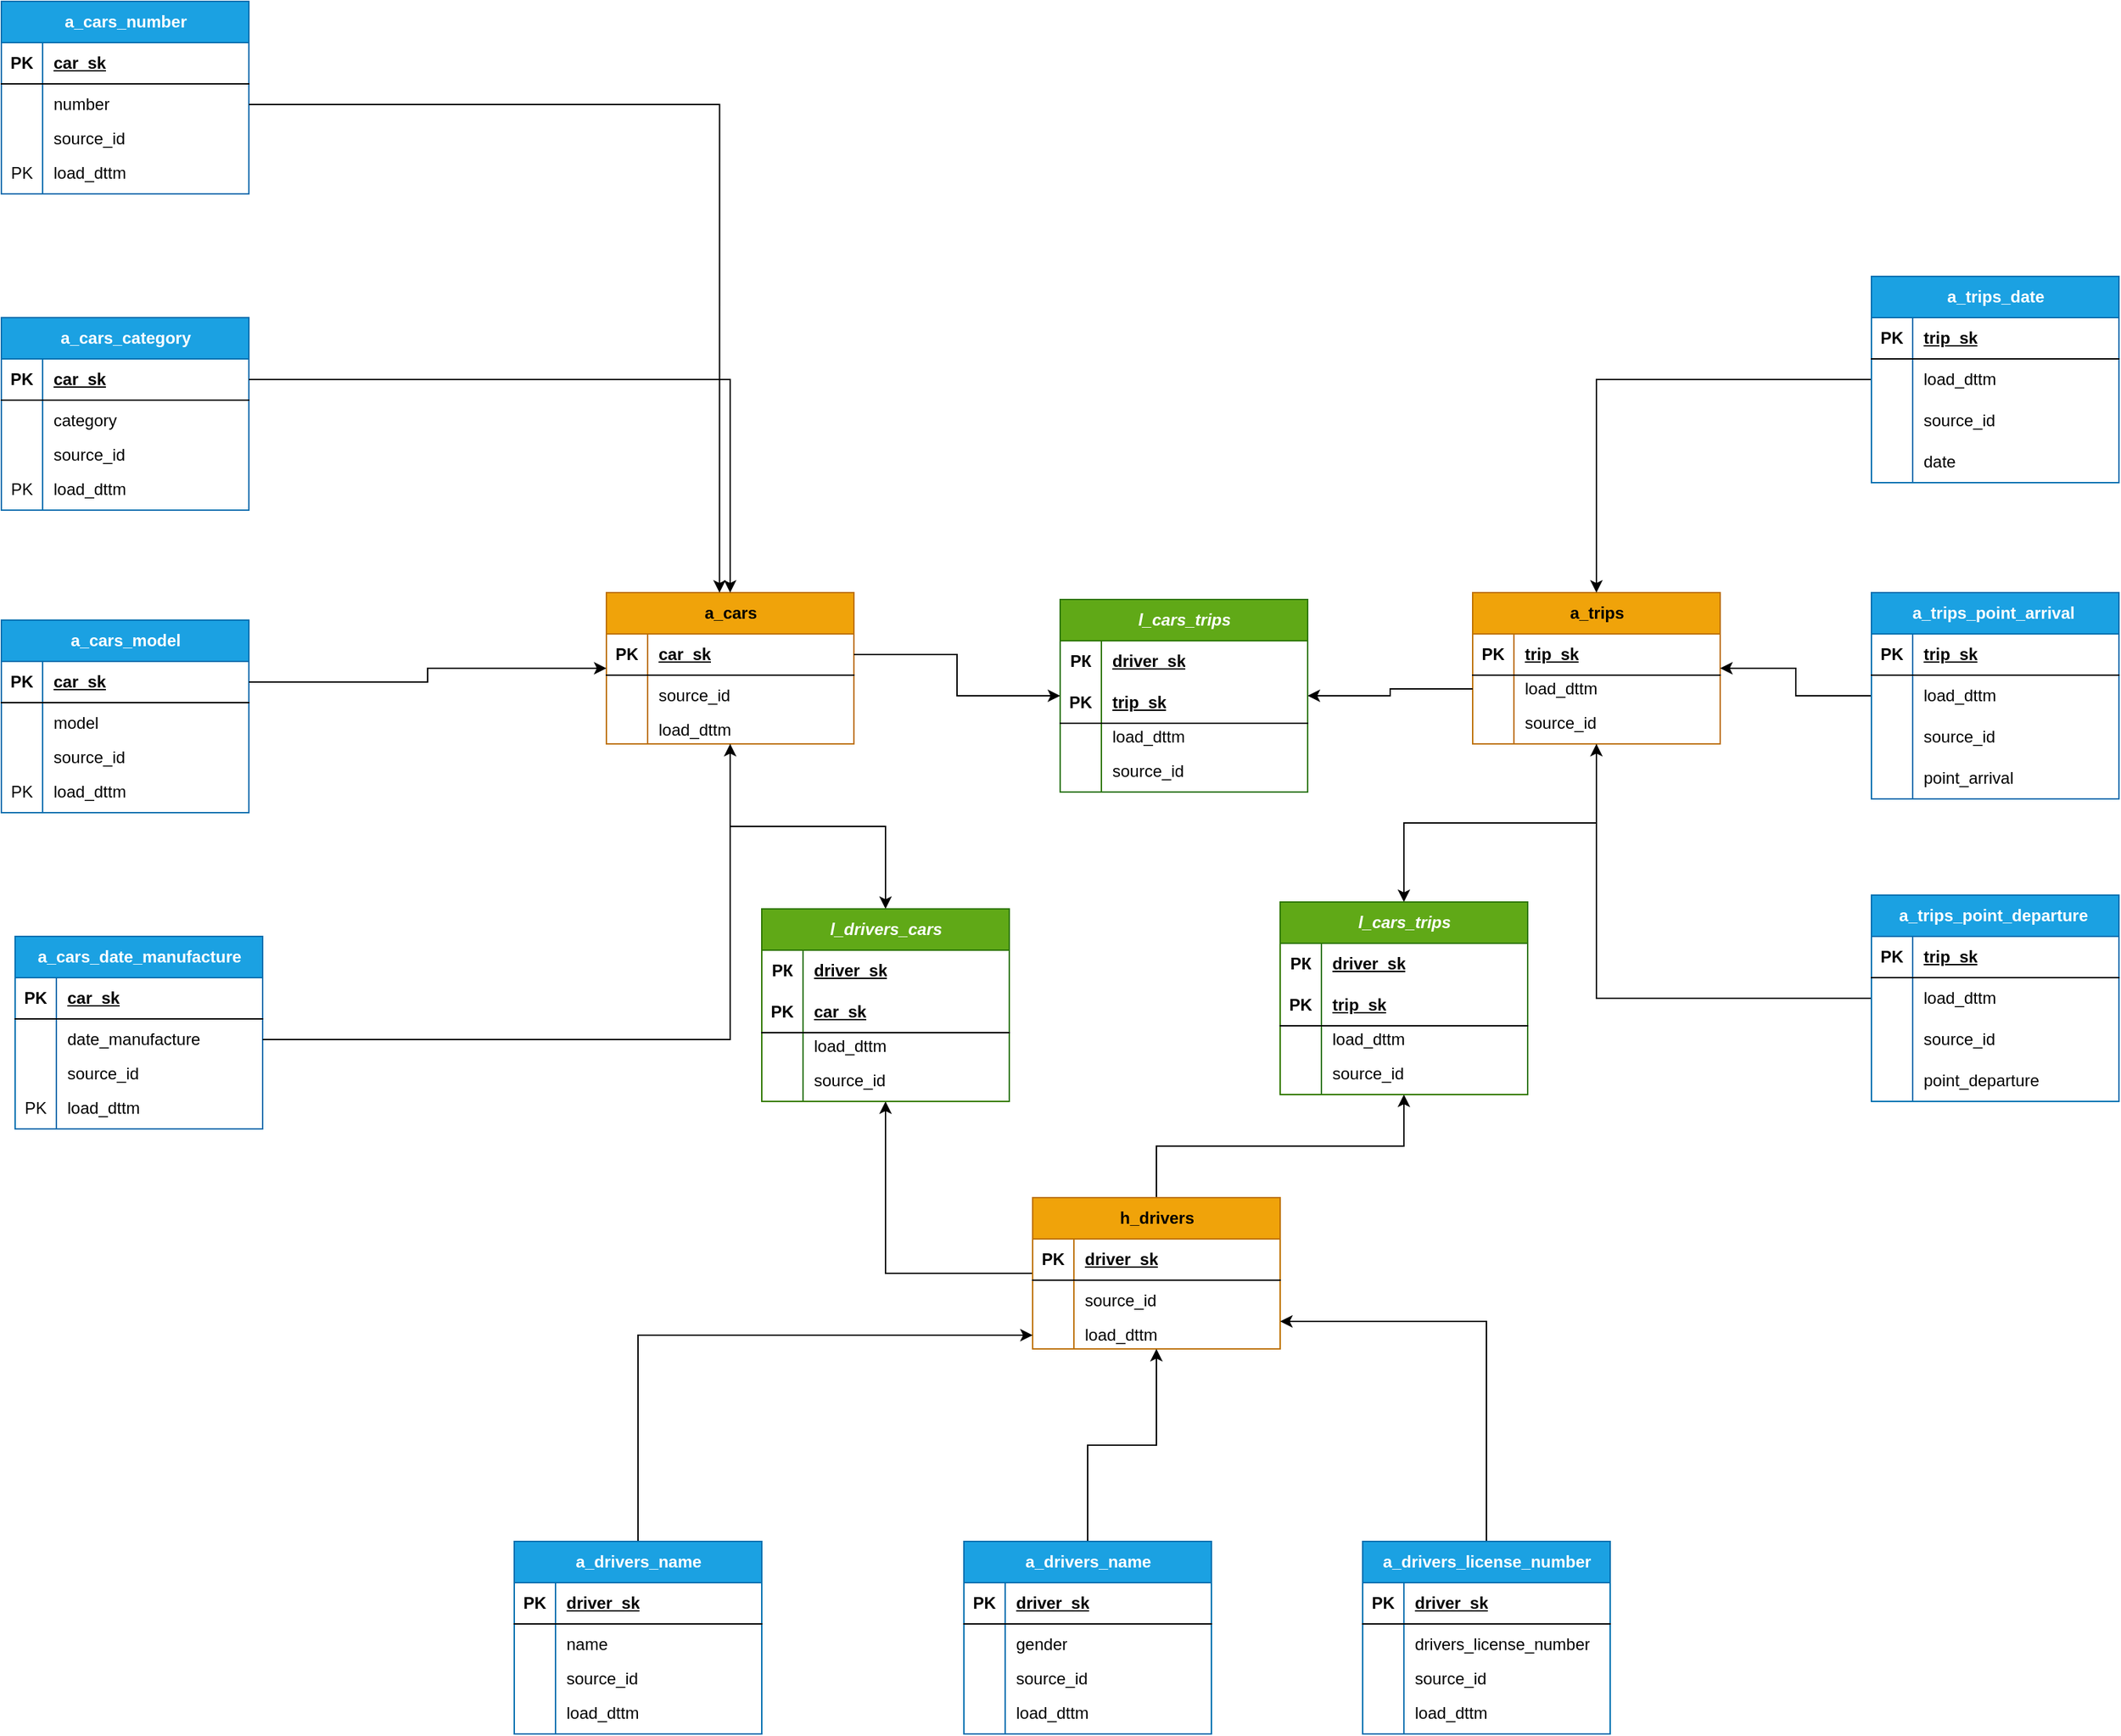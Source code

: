 <mxfile version="21.3.7" type="github">
  <diagram id="C5RBs43oDa-KdzZeNtuy" name="Page-1">
    <mxGraphModel dx="4004" dy="1334" grid="1" gridSize="10" guides="1" tooltips="1" connect="1" arrows="1" fold="1" page="1" pageScale="1" pageWidth="827" pageHeight="1169" math="0" shadow="0">
      <root>
        <mxCell id="WIyWlLk6GJQsqaUBKTNV-0" />
        <mxCell id="WIyWlLk6GJQsqaUBKTNV-1" parent="WIyWlLk6GJQsqaUBKTNV-0" />
        <mxCell id="74xt6Gk192BQ-Lc9w7jE-349" style="edgeStyle=orthogonalEdgeStyle;rounded=0;orthogonalLoop=1;jettySize=auto;html=1;entryX=0.5;entryY=0;entryDx=0;entryDy=0;" edge="1" parent="WIyWlLk6GJQsqaUBKTNV-1" source="74xt6Gk192BQ-Lc9w7jE-56" target="74xt6Gk192BQ-Lc9w7jE-252">
          <mxGeometry relative="1" as="geometry" />
        </mxCell>
        <mxCell id="74xt6Gk192BQ-Lc9w7jE-56" value="a_cars" style="shape=table;startSize=30;container=1;collapsible=1;childLayout=tableLayout;fixedRows=1;rowLines=0;fontStyle=1;align=center;resizeLast=1;html=1;fillColor=#f0a30a;fontColor=#000000;strokeColor=#BD7000;" vertex="1" parent="WIyWlLk6GJQsqaUBKTNV-1">
          <mxGeometry x="-1120" y="530" width="180" height="110" as="geometry" />
        </mxCell>
        <mxCell id="74xt6Gk192BQ-Lc9w7jE-57" value="" style="shape=tableRow;horizontal=0;startSize=0;swimlaneHead=0;swimlaneBody=0;fillColor=none;collapsible=0;dropTarget=0;points=[[0,0.5],[1,0.5]];portConstraint=eastwest;top=0;left=0;right=0;bottom=1;" vertex="1" parent="74xt6Gk192BQ-Lc9w7jE-56">
          <mxGeometry y="30" width="180" height="30" as="geometry" />
        </mxCell>
        <mxCell id="74xt6Gk192BQ-Lc9w7jE-58" value="PK" style="shape=partialRectangle;connectable=0;fillColor=none;top=0;left=0;bottom=0;right=0;fontStyle=1;overflow=hidden;whiteSpace=wrap;html=1;" vertex="1" parent="74xt6Gk192BQ-Lc9w7jE-57">
          <mxGeometry width="30" height="30" as="geometry">
            <mxRectangle width="30" height="30" as="alternateBounds" />
          </mxGeometry>
        </mxCell>
        <mxCell id="74xt6Gk192BQ-Lc9w7jE-59" value="car_sk" style="shape=partialRectangle;connectable=0;fillColor=none;top=0;left=0;bottom=0;right=0;align=left;spacingLeft=6;fontStyle=5;overflow=hidden;whiteSpace=wrap;html=1;" vertex="1" parent="74xt6Gk192BQ-Lc9w7jE-57">
          <mxGeometry x="30" width="150" height="30" as="geometry">
            <mxRectangle width="150" height="30" as="alternateBounds" />
          </mxGeometry>
        </mxCell>
        <mxCell id="74xt6Gk192BQ-Lc9w7jE-63" value="" style="shape=tableRow;horizontal=0;startSize=0;swimlaneHead=0;swimlaneBody=0;fillColor=none;collapsible=0;dropTarget=0;points=[[0,0.5],[1,0.5]];portConstraint=eastwest;top=0;left=0;right=0;bottom=0;" vertex="1" parent="74xt6Gk192BQ-Lc9w7jE-56">
          <mxGeometry y="60" width="180" height="30" as="geometry" />
        </mxCell>
        <mxCell id="74xt6Gk192BQ-Lc9w7jE-64" value="" style="shape=partialRectangle;connectable=0;fillColor=none;top=0;left=0;bottom=0;right=0;editable=1;overflow=hidden;whiteSpace=wrap;html=1;" vertex="1" parent="74xt6Gk192BQ-Lc9w7jE-63">
          <mxGeometry width="30" height="30" as="geometry">
            <mxRectangle width="30" height="30" as="alternateBounds" />
          </mxGeometry>
        </mxCell>
        <mxCell id="74xt6Gk192BQ-Lc9w7jE-65" value="source_id" style="shape=partialRectangle;connectable=0;fillColor=none;top=0;left=0;bottom=0;right=0;align=left;spacingLeft=6;overflow=hidden;whiteSpace=wrap;html=1;" vertex="1" parent="74xt6Gk192BQ-Lc9w7jE-63">
          <mxGeometry x="30" width="150" height="30" as="geometry">
            <mxRectangle width="150" height="30" as="alternateBounds" />
          </mxGeometry>
        </mxCell>
        <mxCell id="74xt6Gk192BQ-Lc9w7jE-66" value="" style="shape=tableRow;horizontal=0;startSize=0;swimlaneHead=0;swimlaneBody=0;fillColor=none;collapsible=0;dropTarget=0;points=[[0,0.5],[1,0.5]];portConstraint=eastwest;top=0;left=0;right=0;bottom=0;" vertex="1" parent="74xt6Gk192BQ-Lc9w7jE-56">
          <mxGeometry y="90" width="180" height="20" as="geometry" />
        </mxCell>
        <mxCell id="74xt6Gk192BQ-Lc9w7jE-67" value="" style="shape=partialRectangle;connectable=0;fillColor=none;top=0;left=0;bottom=0;right=0;editable=1;overflow=hidden;whiteSpace=wrap;html=1;" vertex="1" parent="74xt6Gk192BQ-Lc9w7jE-66">
          <mxGeometry width="30" height="20" as="geometry">
            <mxRectangle width="30" height="20" as="alternateBounds" />
          </mxGeometry>
        </mxCell>
        <mxCell id="74xt6Gk192BQ-Lc9w7jE-68" value="load_dttm" style="shape=partialRectangle;connectable=0;fillColor=none;top=0;left=0;bottom=0;right=0;align=left;spacingLeft=6;overflow=hidden;whiteSpace=wrap;html=1;" vertex="1" parent="74xt6Gk192BQ-Lc9w7jE-66">
          <mxGeometry x="30" width="150" height="20" as="geometry">
            <mxRectangle width="150" height="20" as="alternateBounds" />
          </mxGeometry>
        </mxCell>
        <mxCell id="74xt6Gk192BQ-Lc9w7jE-70" value="a_cars_model" style="shape=table;startSize=30;container=1;collapsible=1;childLayout=tableLayout;fixedRows=1;rowLines=0;fontStyle=1;align=center;resizeLast=1;html=1;fillColor=#1ba1e2;fontColor=#ffffff;strokeColor=#006EAF;" vertex="1" parent="WIyWlLk6GJQsqaUBKTNV-1">
          <mxGeometry x="-1560" y="550" width="180" height="140" as="geometry" />
        </mxCell>
        <mxCell id="74xt6Gk192BQ-Lc9w7jE-71" value="" style="shape=tableRow;horizontal=0;startSize=0;swimlaneHead=0;swimlaneBody=0;fillColor=none;collapsible=0;dropTarget=0;points=[[0,0.5],[1,0.5]];portConstraint=eastwest;top=0;left=0;right=0;bottom=1;" vertex="1" parent="74xt6Gk192BQ-Lc9w7jE-70">
          <mxGeometry y="30" width="180" height="30" as="geometry" />
        </mxCell>
        <mxCell id="74xt6Gk192BQ-Lc9w7jE-72" value="PK" style="shape=partialRectangle;connectable=0;fillColor=none;top=0;left=0;bottom=0;right=0;fontStyle=1;overflow=hidden;whiteSpace=wrap;html=1;" vertex="1" parent="74xt6Gk192BQ-Lc9w7jE-71">
          <mxGeometry width="30" height="30" as="geometry">
            <mxRectangle width="30" height="30" as="alternateBounds" />
          </mxGeometry>
        </mxCell>
        <mxCell id="74xt6Gk192BQ-Lc9w7jE-73" value="car_sk" style="shape=partialRectangle;connectable=0;fillColor=none;top=0;left=0;bottom=0;right=0;align=left;spacingLeft=6;fontStyle=5;overflow=hidden;whiteSpace=wrap;html=1;" vertex="1" parent="74xt6Gk192BQ-Lc9w7jE-71">
          <mxGeometry x="30" width="150" height="30" as="geometry">
            <mxRectangle width="150" height="30" as="alternateBounds" />
          </mxGeometry>
        </mxCell>
        <mxCell id="74xt6Gk192BQ-Lc9w7jE-74" value="" style="shape=tableRow;horizontal=0;startSize=0;swimlaneHead=0;swimlaneBody=0;fillColor=none;collapsible=0;dropTarget=0;points=[[0,0.5],[1,0.5]];portConstraint=eastwest;top=0;left=0;right=0;bottom=0;" vertex="1" parent="74xt6Gk192BQ-Lc9w7jE-70">
          <mxGeometry y="60" width="180" height="30" as="geometry" />
        </mxCell>
        <mxCell id="74xt6Gk192BQ-Lc9w7jE-75" value="" style="shape=partialRectangle;connectable=0;fillColor=none;top=0;left=0;bottom=0;right=0;editable=1;overflow=hidden;whiteSpace=wrap;html=1;" vertex="1" parent="74xt6Gk192BQ-Lc9w7jE-74">
          <mxGeometry width="30" height="30" as="geometry">
            <mxRectangle width="30" height="30" as="alternateBounds" />
          </mxGeometry>
        </mxCell>
        <mxCell id="74xt6Gk192BQ-Lc9w7jE-76" value="model" style="shape=partialRectangle;connectable=0;fillColor=none;top=0;left=0;bottom=0;right=0;align=left;spacingLeft=6;overflow=hidden;whiteSpace=wrap;html=1;" vertex="1" parent="74xt6Gk192BQ-Lc9w7jE-74">
          <mxGeometry x="30" width="150" height="30" as="geometry">
            <mxRectangle width="150" height="30" as="alternateBounds" />
          </mxGeometry>
        </mxCell>
        <mxCell id="74xt6Gk192BQ-Lc9w7jE-86" style="shape=tableRow;horizontal=0;startSize=0;swimlaneHead=0;swimlaneBody=0;fillColor=none;collapsible=0;dropTarget=0;points=[[0,0.5],[1,0.5]];portConstraint=eastwest;top=0;left=0;right=0;bottom=0;" vertex="1" parent="74xt6Gk192BQ-Lc9w7jE-70">
          <mxGeometry y="90" width="180" height="20" as="geometry" />
        </mxCell>
        <mxCell id="74xt6Gk192BQ-Lc9w7jE-87" style="shape=partialRectangle;connectable=0;fillColor=none;top=0;left=0;bottom=0;right=0;editable=1;overflow=hidden;whiteSpace=wrap;html=1;" vertex="1" parent="74xt6Gk192BQ-Lc9w7jE-86">
          <mxGeometry width="30" height="20" as="geometry">
            <mxRectangle width="30" height="20" as="alternateBounds" />
          </mxGeometry>
        </mxCell>
        <mxCell id="74xt6Gk192BQ-Lc9w7jE-88" value="source_id" style="shape=partialRectangle;connectable=0;fillColor=none;top=0;left=0;bottom=0;right=0;align=left;spacingLeft=6;overflow=hidden;whiteSpace=wrap;html=1;" vertex="1" parent="74xt6Gk192BQ-Lc9w7jE-86">
          <mxGeometry x="30" width="150" height="20" as="geometry">
            <mxRectangle width="150" height="20" as="alternateBounds" />
          </mxGeometry>
        </mxCell>
        <mxCell id="74xt6Gk192BQ-Lc9w7jE-89" style="shape=tableRow;horizontal=0;startSize=0;swimlaneHead=0;swimlaneBody=0;fillColor=none;collapsible=0;dropTarget=0;points=[[0,0.5],[1,0.5]];portConstraint=eastwest;top=0;left=0;right=0;bottom=0;" vertex="1" parent="74xt6Gk192BQ-Lc9w7jE-70">
          <mxGeometry y="110" width="180" height="30" as="geometry" />
        </mxCell>
        <mxCell id="74xt6Gk192BQ-Lc9w7jE-90" value="PK" style="shape=partialRectangle;connectable=0;fillColor=none;top=0;left=0;bottom=0;right=0;editable=1;overflow=hidden;whiteSpace=wrap;html=1;" vertex="1" parent="74xt6Gk192BQ-Lc9w7jE-89">
          <mxGeometry width="30" height="30" as="geometry">
            <mxRectangle width="30" height="30" as="alternateBounds" />
          </mxGeometry>
        </mxCell>
        <mxCell id="74xt6Gk192BQ-Lc9w7jE-91" value="load_dttm" style="shape=partialRectangle;connectable=0;fillColor=none;top=0;left=0;bottom=0;right=0;align=left;spacingLeft=6;overflow=hidden;whiteSpace=wrap;html=1;" vertex="1" parent="74xt6Gk192BQ-Lc9w7jE-89">
          <mxGeometry x="30" width="150" height="30" as="geometry">
            <mxRectangle width="150" height="30" as="alternateBounds" />
          </mxGeometry>
        </mxCell>
        <mxCell id="74xt6Gk192BQ-Lc9w7jE-92" style="edgeStyle=orthogonalEdgeStyle;rounded=0;orthogonalLoop=1;jettySize=auto;html=1;" edge="1" parent="WIyWlLk6GJQsqaUBKTNV-1" source="74xt6Gk192BQ-Lc9w7jE-71" target="74xt6Gk192BQ-Lc9w7jE-56">
          <mxGeometry relative="1" as="geometry" />
        </mxCell>
        <mxCell id="74xt6Gk192BQ-Lc9w7jE-93" value="a_cars_category" style="shape=table;startSize=30;container=1;collapsible=1;childLayout=tableLayout;fixedRows=1;rowLines=0;fontStyle=1;align=center;resizeLast=1;html=1;fillColor=#1ba1e2;fontColor=#ffffff;strokeColor=#006EAF;" vertex="1" parent="WIyWlLk6GJQsqaUBKTNV-1">
          <mxGeometry x="-1560" y="330" width="180" height="140" as="geometry" />
        </mxCell>
        <mxCell id="74xt6Gk192BQ-Lc9w7jE-94" value="" style="shape=tableRow;horizontal=0;startSize=0;swimlaneHead=0;swimlaneBody=0;fillColor=none;collapsible=0;dropTarget=0;points=[[0,0.5],[1,0.5]];portConstraint=eastwest;top=0;left=0;right=0;bottom=1;" vertex="1" parent="74xt6Gk192BQ-Lc9w7jE-93">
          <mxGeometry y="30" width="180" height="30" as="geometry" />
        </mxCell>
        <mxCell id="74xt6Gk192BQ-Lc9w7jE-95" value="PK" style="shape=partialRectangle;connectable=0;fillColor=none;top=0;left=0;bottom=0;right=0;fontStyle=1;overflow=hidden;whiteSpace=wrap;html=1;" vertex="1" parent="74xt6Gk192BQ-Lc9w7jE-94">
          <mxGeometry width="30" height="30" as="geometry">
            <mxRectangle width="30" height="30" as="alternateBounds" />
          </mxGeometry>
        </mxCell>
        <mxCell id="74xt6Gk192BQ-Lc9w7jE-96" value="car_sk" style="shape=partialRectangle;connectable=0;fillColor=none;top=0;left=0;bottom=0;right=0;align=left;spacingLeft=6;fontStyle=5;overflow=hidden;whiteSpace=wrap;html=1;" vertex="1" parent="74xt6Gk192BQ-Lc9w7jE-94">
          <mxGeometry x="30" width="150" height="30" as="geometry">
            <mxRectangle width="150" height="30" as="alternateBounds" />
          </mxGeometry>
        </mxCell>
        <mxCell id="74xt6Gk192BQ-Lc9w7jE-97" value="" style="shape=tableRow;horizontal=0;startSize=0;swimlaneHead=0;swimlaneBody=0;fillColor=none;collapsible=0;dropTarget=0;points=[[0,0.5],[1,0.5]];portConstraint=eastwest;top=0;left=0;right=0;bottom=0;" vertex="1" parent="74xt6Gk192BQ-Lc9w7jE-93">
          <mxGeometry y="60" width="180" height="30" as="geometry" />
        </mxCell>
        <mxCell id="74xt6Gk192BQ-Lc9w7jE-98" value="" style="shape=partialRectangle;connectable=0;fillColor=none;top=0;left=0;bottom=0;right=0;editable=1;overflow=hidden;whiteSpace=wrap;html=1;" vertex="1" parent="74xt6Gk192BQ-Lc9w7jE-97">
          <mxGeometry width="30" height="30" as="geometry">
            <mxRectangle width="30" height="30" as="alternateBounds" />
          </mxGeometry>
        </mxCell>
        <mxCell id="74xt6Gk192BQ-Lc9w7jE-99" value="category" style="shape=partialRectangle;connectable=0;fillColor=none;top=0;left=0;bottom=0;right=0;align=left;spacingLeft=6;overflow=hidden;whiteSpace=wrap;html=1;" vertex="1" parent="74xt6Gk192BQ-Lc9w7jE-97">
          <mxGeometry x="30" width="150" height="30" as="geometry">
            <mxRectangle width="150" height="30" as="alternateBounds" />
          </mxGeometry>
        </mxCell>
        <mxCell id="74xt6Gk192BQ-Lc9w7jE-100" style="shape=tableRow;horizontal=0;startSize=0;swimlaneHead=0;swimlaneBody=0;fillColor=none;collapsible=0;dropTarget=0;points=[[0,0.5],[1,0.5]];portConstraint=eastwest;top=0;left=0;right=0;bottom=0;" vertex="1" parent="74xt6Gk192BQ-Lc9w7jE-93">
          <mxGeometry y="90" width="180" height="20" as="geometry" />
        </mxCell>
        <mxCell id="74xt6Gk192BQ-Lc9w7jE-101" style="shape=partialRectangle;connectable=0;fillColor=none;top=0;left=0;bottom=0;right=0;editable=1;overflow=hidden;whiteSpace=wrap;html=1;" vertex="1" parent="74xt6Gk192BQ-Lc9w7jE-100">
          <mxGeometry width="30" height="20" as="geometry">
            <mxRectangle width="30" height="20" as="alternateBounds" />
          </mxGeometry>
        </mxCell>
        <mxCell id="74xt6Gk192BQ-Lc9w7jE-102" value="source_id" style="shape=partialRectangle;connectable=0;fillColor=none;top=0;left=0;bottom=0;right=0;align=left;spacingLeft=6;overflow=hidden;whiteSpace=wrap;html=1;" vertex="1" parent="74xt6Gk192BQ-Lc9w7jE-100">
          <mxGeometry x="30" width="150" height="20" as="geometry">
            <mxRectangle width="150" height="20" as="alternateBounds" />
          </mxGeometry>
        </mxCell>
        <mxCell id="74xt6Gk192BQ-Lc9w7jE-103" style="shape=tableRow;horizontal=0;startSize=0;swimlaneHead=0;swimlaneBody=0;fillColor=none;collapsible=0;dropTarget=0;points=[[0,0.5],[1,0.5]];portConstraint=eastwest;top=0;left=0;right=0;bottom=0;" vertex="1" parent="74xt6Gk192BQ-Lc9w7jE-93">
          <mxGeometry y="110" width="180" height="30" as="geometry" />
        </mxCell>
        <mxCell id="74xt6Gk192BQ-Lc9w7jE-104" value="PK" style="shape=partialRectangle;connectable=0;fillColor=none;top=0;left=0;bottom=0;right=0;editable=1;overflow=hidden;whiteSpace=wrap;html=1;" vertex="1" parent="74xt6Gk192BQ-Lc9w7jE-103">
          <mxGeometry width="30" height="30" as="geometry">
            <mxRectangle width="30" height="30" as="alternateBounds" />
          </mxGeometry>
        </mxCell>
        <mxCell id="74xt6Gk192BQ-Lc9w7jE-105" value="load_dttm" style="shape=partialRectangle;connectable=0;fillColor=none;top=0;left=0;bottom=0;right=0;align=left;spacingLeft=6;overflow=hidden;whiteSpace=wrap;html=1;" vertex="1" parent="74xt6Gk192BQ-Lc9w7jE-103">
          <mxGeometry x="30" width="150" height="30" as="geometry">
            <mxRectangle width="150" height="30" as="alternateBounds" />
          </mxGeometry>
        </mxCell>
        <mxCell id="74xt6Gk192BQ-Lc9w7jE-106" value="a_cars_date_manufacture" style="shape=table;startSize=30;container=1;collapsible=1;childLayout=tableLayout;fixedRows=1;rowLines=0;fontStyle=1;align=center;resizeLast=1;html=1;fillColor=#1ba1e2;fontColor=#ffffff;strokeColor=#006EAF;" vertex="1" parent="WIyWlLk6GJQsqaUBKTNV-1">
          <mxGeometry x="-1550" y="780" width="180" height="140" as="geometry" />
        </mxCell>
        <mxCell id="74xt6Gk192BQ-Lc9w7jE-107" value="" style="shape=tableRow;horizontal=0;startSize=0;swimlaneHead=0;swimlaneBody=0;fillColor=none;collapsible=0;dropTarget=0;points=[[0,0.5],[1,0.5]];portConstraint=eastwest;top=0;left=0;right=0;bottom=1;" vertex="1" parent="74xt6Gk192BQ-Lc9w7jE-106">
          <mxGeometry y="30" width="180" height="30" as="geometry" />
        </mxCell>
        <mxCell id="74xt6Gk192BQ-Lc9w7jE-108" value="PK" style="shape=partialRectangle;connectable=0;fillColor=none;top=0;left=0;bottom=0;right=0;fontStyle=1;overflow=hidden;whiteSpace=wrap;html=1;" vertex="1" parent="74xt6Gk192BQ-Lc9w7jE-107">
          <mxGeometry width="30" height="30" as="geometry">
            <mxRectangle width="30" height="30" as="alternateBounds" />
          </mxGeometry>
        </mxCell>
        <mxCell id="74xt6Gk192BQ-Lc9w7jE-109" value="car_sk" style="shape=partialRectangle;connectable=0;fillColor=none;top=0;left=0;bottom=0;right=0;align=left;spacingLeft=6;fontStyle=5;overflow=hidden;whiteSpace=wrap;html=1;" vertex="1" parent="74xt6Gk192BQ-Lc9w7jE-107">
          <mxGeometry x="30" width="150" height="30" as="geometry">
            <mxRectangle width="150" height="30" as="alternateBounds" />
          </mxGeometry>
        </mxCell>
        <mxCell id="74xt6Gk192BQ-Lc9w7jE-110" value="" style="shape=tableRow;horizontal=0;startSize=0;swimlaneHead=0;swimlaneBody=0;fillColor=none;collapsible=0;dropTarget=0;points=[[0,0.5],[1,0.5]];portConstraint=eastwest;top=0;left=0;right=0;bottom=0;" vertex="1" parent="74xt6Gk192BQ-Lc9w7jE-106">
          <mxGeometry y="60" width="180" height="30" as="geometry" />
        </mxCell>
        <mxCell id="74xt6Gk192BQ-Lc9w7jE-111" value="" style="shape=partialRectangle;connectable=0;fillColor=none;top=0;left=0;bottom=0;right=0;editable=1;overflow=hidden;whiteSpace=wrap;html=1;" vertex="1" parent="74xt6Gk192BQ-Lc9w7jE-110">
          <mxGeometry width="30" height="30" as="geometry">
            <mxRectangle width="30" height="30" as="alternateBounds" />
          </mxGeometry>
        </mxCell>
        <mxCell id="74xt6Gk192BQ-Lc9w7jE-112" value="date_manufacture" style="shape=partialRectangle;connectable=0;fillColor=none;top=0;left=0;bottom=0;right=0;align=left;spacingLeft=6;overflow=hidden;whiteSpace=wrap;html=1;" vertex="1" parent="74xt6Gk192BQ-Lc9w7jE-110">
          <mxGeometry x="30" width="150" height="30" as="geometry">
            <mxRectangle width="150" height="30" as="alternateBounds" />
          </mxGeometry>
        </mxCell>
        <mxCell id="74xt6Gk192BQ-Lc9w7jE-113" style="shape=tableRow;horizontal=0;startSize=0;swimlaneHead=0;swimlaneBody=0;fillColor=none;collapsible=0;dropTarget=0;points=[[0,0.5],[1,0.5]];portConstraint=eastwest;top=0;left=0;right=0;bottom=0;" vertex="1" parent="74xt6Gk192BQ-Lc9w7jE-106">
          <mxGeometry y="90" width="180" height="20" as="geometry" />
        </mxCell>
        <mxCell id="74xt6Gk192BQ-Lc9w7jE-114" style="shape=partialRectangle;connectable=0;fillColor=none;top=0;left=0;bottom=0;right=0;editable=1;overflow=hidden;whiteSpace=wrap;html=1;" vertex="1" parent="74xt6Gk192BQ-Lc9w7jE-113">
          <mxGeometry width="30" height="20" as="geometry">
            <mxRectangle width="30" height="20" as="alternateBounds" />
          </mxGeometry>
        </mxCell>
        <mxCell id="74xt6Gk192BQ-Lc9w7jE-115" value="source_id" style="shape=partialRectangle;connectable=0;fillColor=none;top=0;left=0;bottom=0;right=0;align=left;spacingLeft=6;overflow=hidden;whiteSpace=wrap;html=1;" vertex="1" parent="74xt6Gk192BQ-Lc9w7jE-113">
          <mxGeometry x="30" width="150" height="20" as="geometry">
            <mxRectangle width="150" height="20" as="alternateBounds" />
          </mxGeometry>
        </mxCell>
        <mxCell id="74xt6Gk192BQ-Lc9w7jE-116" style="shape=tableRow;horizontal=0;startSize=0;swimlaneHead=0;swimlaneBody=0;fillColor=none;collapsible=0;dropTarget=0;points=[[0,0.5],[1,0.5]];portConstraint=eastwest;top=0;left=0;right=0;bottom=0;" vertex="1" parent="74xt6Gk192BQ-Lc9w7jE-106">
          <mxGeometry y="110" width="180" height="30" as="geometry" />
        </mxCell>
        <mxCell id="74xt6Gk192BQ-Lc9w7jE-117" value="PK" style="shape=partialRectangle;connectable=0;fillColor=none;top=0;left=0;bottom=0;right=0;editable=1;overflow=hidden;whiteSpace=wrap;html=1;" vertex="1" parent="74xt6Gk192BQ-Lc9w7jE-116">
          <mxGeometry width="30" height="30" as="geometry">
            <mxRectangle width="30" height="30" as="alternateBounds" />
          </mxGeometry>
        </mxCell>
        <mxCell id="74xt6Gk192BQ-Lc9w7jE-118" value="load_dttm" style="shape=partialRectangle;connectable=0;fillColor=none;top=0;left=0;bottom=0;right=0;align=left;spacingLeft=6;overflow=hidden;whiteSpace=wrap;html=1;" vertex="1" parent="74xt6Gk192BQ-Lc9w7jE-116">
          <mxGeometry x="30" width="150" height="30" as="geometry">
            <mxRectangle width="150" height="30" as="alternateBounds" />
          </mxGeometry>
        </mxCell>
        <mxCell id="74xt6Gk192BQ-Lc9w7jE-119" value="a_cars_number" style="shape=table;startSize=30;container=1;collapsible=1;childLayout=tableLayout;fixedRows=1;rowLines=0;fontStyle=1;align=center;resizeLast=1;html=1;fillColor=#1ba1e2;fontColor=#ffffff;strokeColor=#006EAF;" vertex="1" parent="WIyWlLk6GJQsqaUBKTNV-1">
          <mxGeometry x="-1560" y="100" width="180" height="140" as="geometry" />
        </mxCell>
        <mxCell id="74xt6Gk192BQ-Lc9w7jE-120" value="" style="shape=tableRow;horizontal=0;startSize=0;swimlaneHead=0;swimlaneBody=0;fillColor=none;collapsible=0;dropTarget=0;points=[[0,0.5],[1,0.5]];portConstraint=eastwest;top=0;left=0;right=0;bottom=1;" vertex="1" parent="74xt6Gk192BQ-Lc9w7jE-119">
          <mxGeometry y="30" width="180" height="30" as="geometry" />
        </mxCell>
        <mxCell id="74xt6Gk192BQ-Lc9w7jE-121" value="PK" style="shape=partialRectangle;connectable=0;fillColor=none;top=0;left=0;bottom=0;right=0;fontStyle=1;overflow=hidden;whiteSpace=wrap;html=1;" vertex="1" parent="74xt6Gk192BQ-Lc9w7jE-120">
          <mxGeometry width="30" height="30" as="geometry">
            <mxRectangle width="30" height="30" as="alternateBounds" />
          </mxGeometry>
        </mxCell>
        <mxCell id="74xt6Gk192BQ-Lc9w7jE-122" value="car_sk" style="shape=partialRectangle;connectable=0;fillColor=none;top=0;left=0;bottom=0;right=0;align=left;spacingLeft=6;fontStyle=5;overflow=hidden;whiteSpace=wrap;html=1;" vertex="1" parent="74xt6Gk192BQ-Lc9w7jE-120">
          <mxGeometry x="30" width="150" height="30" as="geometry">
            <mxRectangle width="150" height="30" as="alternateBounds" />
          </mxGeometry>
        </mxCell>
        <mxCell id="74xt6Gk192BQ-Lc9w7jE-123" value="" style="shape=tableRow;horizontal=0;startSize=0;swimlaneHead=0;swimlaneBody=0;fillColor=none;collapsible=0;dropTarget=0;points=[[0,0.5],[1,0.5]];portConstraint=eastwest;top=0;left=0;right=0;bottom=0;" vertex="1" parent="74xt6Gk192BQ-Lc9w7jE-119">
          <mxGeometry y="60" width="180" height="30" as="geometry" />
        </mxCell>
        <mxCell id="74xt6Gk192BQ-Lc9w7jE-124" value="" style="shape=partialRectangle;connectable=0;fillColor=none;top=0;left=0;bottom=0;right=0;editable=1;overflow=hidden;whiteSpace=wrap;html=1;" vertex="1" parent="74xt6Gk192BQ-Lc9w7jE-123">
          <mxGeometry width="30" height="30" as="geometry">
            <mxRectangle width="30" height="30" as="alternateBounds" />
          </mxGeometry>
        </mxCell>
        <mxCell id="74xt6Gk192BQ-Lc9w7jE-125" value="number" style="shape=partialRectangle;connectable=0;fillColor=none;top=0;left=0;bottom=0;right=0;align=left;spacingLeft=6;overflow=hidden;whiteSpace=wrap;html=1;" vertex="1" parent="74xt6Gk192BQ-Lc9w7jE-123">
          <mxGeometry x="30" width="150" height="30" as="geometry">
            <mxRectangle width="150" height="30" as="alternateBounds" />
          </mxGeometry>
        </mxCell>
        <mxCell id="74xt6Gk192BQ-Lc9w7jE-126" style="shape=tableRow;horizontal=0;startSize=0;swimlaneHead=0;swimlaneBody=0;fillColor=none;collapsible=0;dropTarget=0;points=[[0,0.5],[1,0.5]];portConstraint=eastwest;top=0;left=0;right=0;bottom=0;" vertex="1" parent="74xt6Gk192BQ-Lc9w7jE-119">
          <mxGeometry y="90" width="180" height="20" as="geometry" />
        </mxCell>
        <mxCell id="74xt6Gk192BQ-Lc9w7jE-127" style="shape=partialRectangle;connectable=0;fillColor=none;top=0;left=0;bottom=0;right=0;editable=1;overflow=hidden;whiteSpace=wrap;html=1;" vertex="1" parent="74xt6Gk192BQ-Lc9w7jE-126">
          <mxGeometry width="30" height="20" as="geometry">
            <mxRectangle width="30" height="20" as="alternateBounds" />
          </mxGeometry>
        </mxCell>
        <mxCell id="74xt6Gk192BQ-Lc9w7jE-128" value="source_id" style="shape=partialRectangle;connectable=0;fillColor=none;top=0;left=0;bottom=0;right=0;align=left;spacingLeft=6;overflow=hidden;whiteSpace=wrap;html=1;" vertex="1" parent="74xt6Gk192BQ-Lc9w7jE-126">
          <mxGeometry x="30" width="150" height="20" as="geometry">
            <mxRectangle width="150" height="20" as="alternateBounds" />
          </mxGeometry>
        </mxCell>
        <mxCell id="74xt6Gk192BQ-Lc9w7jE-129" style="shape=tableRow;horizontal=0;startSize=0;swimlaneHead=0;swimlaneBody=0;fillColor=none;collapsible=0;dropTarget=0;points=[[0,0.5],[1,0.5]];portConstraint=eastwest;top=0;left=0;right=0;bottom=0;" vertex="1" parent="74xt6Gk192BQ-Lc9w7jE-119">
          <mxGeometry y="110" width="180" height="30" as="geometry" />
        </mxCell>
        <mxCell id="74xt6Gk192BQ-Lc9w7jE-130" value="PK" style="shape=partialRectangle;connectable=0;fillColor=none;top=0;left=0;bottom=0;right=0;editable=1;overflow=hidden;whiteSpace=wrap;html=1;" vertex="1" parent="74xt6Gk192BQ-Lc9w7jE-129">
          <mxGeometry width="30" height="30" as="geometry">
            <mxRectangle width="30" height="30" as="alternateBounds" />
          </mxGeometry>
        </mxCell>
        <mxCell id="74xt6Gk192BQ-Lc9w7jE-131" value="load_dttm" style="shape=partialRectangle;connectable=0;fillColor=none;top=0;left=0;bottom=0;right=0;align=left;spacingLeft=6;overflow=hidden;whiteSpace=wrap;html=1;" vertex="1" parent="74xt6Gk192BQ-Lc9w7jE-129">
          <mxGeometry x="30" width="150" height="30" as="geometry">
            <mxRectangle width="150" height="30" as="alternateBounds" />
          </mxGeometry>
        </mxCell>
        <mxCell id="74xt6Gk192BQ-Lc9w7jE-132" style="edgeStyle=orthogonalEdgeStyle;rounded=0;orthogonalLoop=1;jettySize=auto;html=1;entryX=0.457;entryY=0;entryDx=0;entryDy=0;entryPerimeter=0;" edge="1" parent="WIyWlLk6GJQsqaUBKTNV-1" source="74xt6Gk192BQ-Lc9w7jE-123" target="74xt6Gk192BQ-Lc9w7jE-56">
          <mxGeometry relative="1" as="geometry" />
        </mxCell>
        <mxCell id="74xt6Gk192BQ-Lc9w7jE-133" style="edgeStyle=orthogonalEdgeStyle;rounded=0;orthogonalLoop=1;jettySize=auto;html=1;" edge="1" parent="WIyWlLk6GJQsqaUBKTNV-1" source="74xt6Gk192BQ-Lc9w7jE-94" target="74xt6Gk192BQ-Lc9w7jE-56">
          <mxGeometry relative="1" as="geometry" />
        </mxCell>
        <mxCell id="74xt6Gk192BQ-Lc9w7jE-134" style="edgeStyle=orthogonalEdgeStyle;rounded=0;orthogonalLoop=1;jettySize=auto;html=1;" edge="1" parent="WIyWlLk6GJQsqaUBKTNV-1" source="74xt6Gk192BQ-Lc9w7jE-110" target="74xt6Gk192BQ-Lc9w7jE-56">
          <mxGeometry relative="1" as="geometry" />
        </mxCell>
        <mxCell id="74xt6Gk192BQ-Lc9w7jE-348" style="edgeStyle=orthogonalEdgeStyle;rounded=0;orthogonalLoop=1;jettySize=auto;html=1;" edge="1" parent="WIyWlLk6GJQsqaUBKTNV-1" source="74xt6Gk192BQ-Lc9w7jE-145" target="74xt6Gk192BQ-Lc9w7jE-267">
          <mxGeometry relative="1" as="geometry" />
        </mxCell>
        <mxCell id="74xt6Gk192BQ-Lc9w7jE-145" value="a_trips" style="shape=table;startSize=30;container=1;collapsible=1;childLayout=tableLayout;fixedRows=1;rowLines=0;fontStyle=1;align=center;resizeLast=1;html=1;fillColor=#f0a30a;fontColor=#000000;strokeColor=#BD7000;" vertex="1" parent="WIyWlLk6GJQsqaUBKTNV-1">
          <mxGeometry x="-490" y="530" width="180" height="110" as="geometry" />
        </mxCell>
        <mxCell id="74xt6Gk192BQ-Lc9w7jE-146" value="" style="shape=tableRow;horizontal=0;startSize=0;swimlaneHead=0;swimlaneBody=0;fillColor=none;collapsible=0;dropTarget=0;points=[[0,0.5],[1,0.5]];portConstraint=eastwest;top=0;left=0;right=0;bottom=1;" vertex="1" parent="74xt6Gk192BQ-Lc9w7jE-145">
          <mxGeometry y="30" width="180" height="30" as="geometry" />
        </mxCell>
        <mxCell id="74xt6Gk192BQ-Lc9w7jE-147" value="PK" style="shape=partialRectangle;connectable=0;fillColor=none;top=0;left=0;bottom=0;right=0;fontStyle=1;overflow=hidden;whiteSpace=wrap;html=1;" vertex="1" parent="74xt6Gk192BQ-Lc9w7jE-146">
          <mxGeometry width="30" height="30" as="geometry">
            <mxRectangle width="30" height="30" as="alternateBounds" />
          </mxGeometry>
        </mxCell>
        <mxCell id="74xt6Gk192BQ-Lc9w7jE-148" value="trip_sk" style="shape=partialRectangle;connectable=0;fillColor=none;top=0;left=0;bottom=0;right=0;align=left;spacingLeft=6;fontStyle=5;overflow=hidden;whiteSpace=wrap;html=1;" vertex="1" parent="74xt6Gk192BQ-Lc9w7jE-146">
          <mxGeometry x="30" width="150" height="30" as="geometry">
            <mxRectangle width="150" height="30" as="alternateBounds" />
          </mxGeometry>
        </mxCell>
        <mxCell id="74xt6Gk192BQ-Lc9w7jE-152" value="" style="shape=tableRow;horizontal=0;startSize=0;swimlaneHead=0;swimlaneBody=0;fillColor=none;collapsible=0;dropTarget=0;points=[[0,0.5],[1,0.5]];portConstraint=eastwest;top=0;left=0;right=0;bottom=0;" vertex="1" parent="74xt6Gk192BQ-Lc9w7jE-145">
          <mxGeometry y="60" width="180" height="20" as="geometry" />
        </mxCell>
        <mxCell id="74xt6Gk192BQ-Lc9w7jE-153" value="" style="shape=partialRectangle;connectable=0;fillColor=none;top=0;left=0;bottom=0;right=0;editable=1;overflow=hidden;whiteSpace=wrap;html=1;" vertex="1" parent="74xt6Gk192BQ-Lc9w7jE-152">
          <mxGeometry width="30" height="20" as="geometry">
            <mxRectangle width="30" height="20" as="alternateBounds" />
          </mxGeometry>
        </mxCell>
        <mxCell id="74xt6Gk192BQ-Lc9w7jE-154" value="load_dttm" style="shape=partialRectangle;connectable=0;fillColor=none;top=0;left=0;bottom=0;right=0;align=left;spacingLeft=6;overflow=hidden;whiteSpace=wrap;html=1;" vertex="1" parent="74xt6Gk192BQ-Lc9w7jE-152">
          <mxGeometry x="30" width="150" height="20" as="geometry">
            <mxRectangle width="150" height="20" as="alternateBounds" />
          </mxGeometry>
        </mxCell>
        <mxCell id="74xt6Gk192BQ-Lc9w7jE-155" value="" style="shape=tableRow;horizontal=0;startSize=0;swimlaneHead=0;swimlaneBody=0;fillColor=none;collapsible=0;dropTarget=0;points=[[0,0.5],[1,0.5]];portConstraint=eastwest;top=0;left=0;right=0;bottom=0;" vertex="1" parent="74xt6Gk192BQ-Lc9w7jE-145">
          <mxGeometry y="80" width="180" height="30" as="geometry" />
        </mxCell>
        <mxCell id="74xt6Gk192BQ-Lc9w7jE-156" value="" style="shape=partialRectangle;connectable=0;fillColor=none;top=0;left=0;bottom=0;right=0;editable=1;overflow=hidden;whiteSpace=wrap;html=1;" vertex="1" parent="74xt6Gk192BQ-Lc9w7jE-155">
          <mxGeometry width="30" height="30" as="geometry">
            <mxRectangle width="30" height="30" as="alternateBounds" />
          </mxGeometry>
        </mxCell>
        <mxCell id="74xt6Gk192BQ-Lc9w7jE-157" value="source_id" style="shape=partialRectangle;connectable=0;fillColor=none;top=0;left=0;bottom=0;right=0;align=left;spacingLeft=6;overflow=hidden;whiteSpace=wrap;html=1;" vertex="1" parent="74xt6Gk192BQ-Lc9w7jE-155">
          <mxGeometry x="30" width="150" height="30" as="geometry">
            <mxRectangle width="150" height="30" as="alternateBounds" />
          </mxGeometry>
        </mxCell>
        <mxCell id="74xt6Gk192BQ-Lc9w7jE-158" style="edgeStyle=orthogonalEdgeStyle;rounded=0;orthogonalLoop=1;jettySize=auto;html=1;entryX=0.5;entryY=0;entryDx=0;entryDy=0;" edge="1" parent="WIyWlLk6GJQsqaUBKTNV-1" source="74xt6Gk192BQ-Lc9w7jE-159" target="74xt6Gk192BQ-Lc9w7jE-145">
          <mxGeometry relative="1" as="geometry" />
        </mxCell>
        <mxCell id="74xt6Gk192BQ-Lc9w7jE-159" value="a_trips_date" style="shape=table;startSize=30;container=1;collapsible=1;childLayout=tableLayout;fixedRows=1;rowLines=0;fontStyle=1;align=center;resizeLast=1;html=1;fillColor=#1ba1e2;fontColor=#ffffff;strokeColor=#006EAF;" vertex="1" parent="WIyWlLk6GJQsqaUBKTNV-1">
          <mxGeometry x="-200" y="300" width="180" height="150" as="geometry" />
        </mxCell>
        <mxCell id="74xt6Gk192BQ-Lc9w7jE-160" value="" style="shape=tableRow;horizontal=0;startSize=0;swimlaneHead=0;swimlaneBody=0;fillColor=none;collapsible=0;dropTarget=0;points=[[0,0.5],[1,0.5]];portConstraint=eastwest;top=0;left=0;right=0;bottom=1;" vertex="1" parent="74xt6Gk192BQ-Lc9w7jE-159">
          <mxGeometry y="30" width="180" height="30" as="geometry" />
        </mxCell>
        <mxCell id="74xt6Gk192BQ-Lc9w7jE-161" value="PK" style="shape=partialRectangle;connectable=0;fillColor=none;top=0;left=0;bottom=0;right=0;fontStyle=1;overflow=hidden;whiteSpace=wrap;html=1;" vertex="1" parent="74xt6Gk192BQ-Lc9w7jE-160">
          <mxGeometry width="30" height="30" as="geometry">
            <mxRectangle width="30" height="30" as="alternateBounds" />
          </mxGeometry>
        </mxCell>
        <mxCell id="74xt6Gk192BQ-Lc9w7jE-162" value="trip_sk" style="shape=partialRectangle;connectable=0;fillColor=none;top=0;left=0;bottom=0;right=0;align=left;spacingLeft=6;fontStyle=5;overflow=hidden;whiteSpace=wrap;html=1;" vertex="1" parent="74xt6Gk192BQ-Lc9w7jE-160">
          <mxGeometry x="30" width="150" height="30" as="geometry">
            <mxRectangle width="150" height="30" as="alternateBounds" />
          </mxGeometry>
        </mxCell>
        <mxCell id="74xt6Gk192BQ-Lc9w7jE-163" value="" style="shape=tableRow;horizontal=0;startSize=0;swimlaneHead=0;swimlaneBody=0;fillColor=none;collapsible=0;dropTarget=0;points=[[0,0.5],[1,0.5]];portConstraint=eastwest;top=0;left=0;right=0;bottom=0;" vertex="1" parent="74xt6Gk192BQ-Lc9w7jE-159">
          <mxGeometry y="60" width="180" height="30" as="geometry" />
        </mxCell>
        <mxCell id="74xt6Gk192BQ-Lc9w7jE-164" value="" style="shape=partialRectangle;connectable=0;fillColor=none;top=0;left=0;bottom=0;right=0;editable=1;overflow=hidden;whiteSpace=wrap;html=1;" vertex="1" parent="74xt6Gk192BQ-Lc9w7jE-163">
          <mxGeometry width="30" height="30" as="geometry">
            <mxRectangle width="30" height="30" as="alternateBounds" />
          </mxGeometry>
        </mxCell>
        <mxCell id="74xt6Gk192BQ-Lc9w7jE-165" value="load_dttm" style="shape=partialRectangle;connectable=0;fillColor=none;top=0;left=0;bottom=0;right=0;align=left;spacingLeft=6;overflow=hidden;whiteSpace=wrap;html=1;" vertex="1" parent="74xt6Gk192BQ-Lc9w7jE-163">
          <mxGeometry x="30" width="150" height="30" as="geometry">
            <mxRectangle width="150" height="30" as="alternateBounds" />
          </mxGeometry>
        </mxCell>
        <mxCell id="74xt6Gk192BQ-Lc9w7jE-166" value="" style="shape=tableRow;horizontal=0;startSize=0;swimlaneHead=0;swimlaneBody=0;fillColor=none;collapsible=0;dropTarget=0;points=[[0,0.5],[1,0.5]];portConstraint=eastwest;top=0;left=0;right=0;bottom=0;" vertex="1" parent="74xt6Gk192BQ-Lc9w7jE-159">
          <mxGeometry y="90" width="180" height="30" as="geometry" />
        </mxCell>
        <mxCell id="74xt6Gk192BQ-Lc9w7jE-167" value="" style="shape=partialRectangle;connectable=0;fillColor=none;top=0;left=0;bottom=0;right=0;editable=1;overflow=hidden;whiteSpace=wrap;html=1;" vertex="1" parent="74xt6Gk192BQ-Lc9w7jE-166">
          <mxGeometry width="30" height="30" as="geometry">
            <mxRectangle width="30" height="30" as="alternateBounds" />
          </mxGeometry>
        </mxCell>
        <mxCell id="74xt6Gk192BQ-Lc9w7jE-168" value="source_id" style="shape=partialRectangle;connectable=0;fillColor=none;top=0;left=0;bottom=0;right=0;align=left;spacingLeft=6;overflow=hidden;whiteSpace=wrap;html=1;" vertex="1" parent="74xt6Gk192BQ-Lc9w7jE-166">
          <mxGeometry x="30" width="150" height="30" as="geometry">
            <mxRectangle width="150" height="30" as="alternateBounds" />
          </mxGeometry>
        </mxCell>
        <mxCell id="74xt6Gk192BQ-Lc9w7jE-169" style="shape=tableRow;horizontal=0;startSize=0;swimlaneHead=0;swimlaneBody=0;fillColor=none;collapsible=0;dropTarget=0;points=[[0,0.5],[1,0.5]];portConstraint=eastwest;top=0;left=0;right=0;bottom=0;" vertex="1" parent="74xt6Gk192BQ-Lc9w7jE-159">
          <mxGeometry y="120" width="180" height="30" as="geometry" />
        </mxCell>
        <mxCell id="74xt6Gk192BQ-Lc9w7jE-170" style="shape=partialRectangle;connectable=0;fillColor=none;top=0;left=0;bottom=0;right=0;editable=1;overflow=hidden;whiteSpace=wrap;html=1;" vertex="1" parent="74xt6Gk192BQ-Lc9w7jE-169">
          <mxGeometry width="30" height="30" as="geometry">
            <mxRectangle width="30" height="30" as="alternateBounds" />
          </mxGeometry>
        </mxCell>
        <mxCell id="74xt6Gk192BQ-Lc9w7jE-171" value="date" style="shape=partialRectangle;connectable=0;fillColor=none;top=0;left=0;bottom=0;right=0;align=left;spacingLeft=6;overflow=hidden;whiteSpace=wrap;html=1;" vertex="1" parent="74xt6Gk192BQ-Lc9w7jE-169">
          <mxGeometry x="30" width="150" height="30" as="geometry">
            <mxRectangle width="150" height="30" as="alternateBounds" />
          </mxGeometry>
        </mxCell>
        <mxCell id="74xt6Gk192BQ-Lc9w7jE-178" value="l_cars_trips" style="shape=table;startSize=30;container=1;collapsible=1;childLayout=tableLayout;fixedRows=1;rowLines=0;fontStyle=3;align=center;resizeLast=1;html=1;fillColor=#60a917;fontColor=#ffffff;strokeColor=#2D7600;" vertex="1" parent="WIyWlLk6GJQsqaUBKTNV-1">
          <mxGeometry x="-790" y="535" width="180" height="140" as="geometry">
            <mxRectangle x="120" y="400" width="90" height="30" as="alternateBounds" />
          </mxGeometry>
        </mxCell>
        <mxCell id="74xt6Gk192BQ-Lc9w7jE-179" value="" style="shape=tableRow;horizontal=0;startSize=0;swimlaneHead=0;swimlaneBody=0;fillColor=none;collapsible=0;dropTarget=0;points=[[0,0.5],[1,0.5]];portConstraint=eastwest;top=0;left=0;right=0;bottom=0;" vertex="1" parent="74xt6Gk192BQ-Lc9w7jE-178">
          <mxGeometry y="30" width="180" height="30" as="geometry" />
        </mxCell>
        <mxCell id="74xt6Gk192BQ-Lc9w7jE-180" value="РК" style="shape=partialRectangle;connectable=0;fillColor=none;top=0;left=0;bottom=0;right=0;editable=1;overflow=hidden;whiteSpace=wrap;html=1;fontStyle=1" vertex="1" parent="74xt6Gk192BQ-Lc9w7jE-179">
          <mxGeometry width="30" height="30" as="geometry">
            <mxRectangle width="30" height="30" as="alternateBounds" />
          </mxGeometry>
        </mxCell>
        <mxCell id="74xt6Gk192BQ-Lc9w7jE-181" value="driver_sk" style="shape=partialRectangle;connectable=0;fillColor=none;top=0;left=0;bottom=0;right=0;align=left;spacingLeft=6;overflow=hidden;whiteSpace=wrap;html=1;fontStyle=5" vertex="1" parent="74xt6Gk192BQ-Lc9w7jE-179">
          <mxGeometry x="30" width="150" height="30" as="geometry">
            <mxRectangle width="150" height="30" as="alternateBounds" />
          </mxGeometry>
        </mxCell>
        <mxCell id="74xt6Gk192BQ-Lc9w7jE-182" value="" style="shape=tableRow;horizontal=0;startSize=0;swimlaneHead=0;swimlaneBody=0;fillColor=none;collapsible=0;dropTarget=0;points=[[0,0.5],[1,0.5]];portConstraint=eastwest;top=0;left=0;right=0;bottom=1;" vertex="1" parent="74xt6Gk192BQ-Lc9w7jE-178">
          <mxGeometry y="60" width="180" height="30" as="geometry" />
        </mxCell>
        <mxCell id="74xt6Gk192BQ-Lc9w7jE-183" value="PK" style="shape=partialRectangle;connectable=0;fillColor=none;top=0;left=0;bottom=0;right=0;fontStyle=1;overflow=hidden;whiteSpace=wrap;html=1;" vertex="1" parent="74xt6Gk192BQ-Lc9w7jE-182">
          <mxGeometry width="30" height="30" as="geometry">
            <mxRectangle width="30" height="30" as="alternateBounds" />
          </mxGeometry>
        </mxCell>
        <mxCell id="74xt6Gk192BQ-Lc9w7jE-184" value="trip_sk" style="shape=partialRectangle;connectable=0;fillColor=none;top=0;left=0;bottom=0;right=0;align=left;spacingLeft=6;fontStyle=5;overflow=hidden;whiteSpace=wrap;html=1;" vertex="1" parent="74xt6Gk192BQ-Lc9w7jE-182">
          <mxGeometry x="30" width="150" height="30" as="geometry">
            <mxRectangle width="150" height="30" as="alternateBounds" />
          </mxGeometry>
        </mxCell>
        <mxCell id="74xt6Gk192BQ-Lc9w7jE-185" value="" style="shape=tableRow;horizontal=0;startSize=0;swimlaneHead=0;swimlaneBody=0;fillColor=none;collapsible=0;dropTarget=0;points=[[0,0.5],[1,0.5]];portConstraint=eastwest;top=0;left=0;right=0;bottom=0;" vertex="1" parent="74xt6Gk192BQ-Lc9w7jE-178">
          <mxGeometry y="90" width="180" height="20" as="geometry" />
        </mxCell>
        <mxCell id="74xt6Gk192BQ-Lc9w7jE-186" value="" style="shape=partialRectangle;connectable=0;fillColor=none;top=0;left=0;bottom=0;right=0;editable=1;overflow=hidden;whiteSpace=wrap;html=1;" vertex="1" parent="74xt6Gk192BQ-Lc9w7jE-185">
          <mxGeometry width="30" height="20" as="geometry">
            <mxRectangle width="30" height="20" as="alternateBounds" />
          </mxGeometry>
        </mxCell>
        <mxCell id="74xt6Gk192BQ-Lc9w7jE-187" value="load_dttm" style="shape=partialRectangle;connectable=0;fillColor=none;top=0;left=0;bottom=0;right=0;align=left;spacingLeft=6;overflow=hidden;whiteSpace=wrap;html=1;" vertex="1" parent="74xt6Gk192BQ-Lc9w7jE-185">
          <mxGeometry x="30" width="150" height="20" as="geometry">
            <mxRectangle width="150" height="20" as="alternateBounds" />
          </mxGeometry>
        </mxCell>
        <mxCell id="74xt6Gk192BQ-Lc9w7jE-188" value="" style="shape=tableRow;horizontal=0;startSize=0;swimlaneHead=0;swimlaneBody=0;fillColor=none;collapsible=0;dropTarget=0;points=[[0,0.5],[1,0.5]];portConstraint=eastwest;top=0;left=0;right=0;bottom=0;" vertex="1" parent="74xt6Gk192BQ-Lc9w7jE-178">
          <mxGeometry y="110" width="180" height="30" as="geometry" />
        </mxCell>
        <mxCell id="74xt6Gk192BQ-Lc9w7jE-189" value="" style="shape=partialRectangle;connectable=0;fillColor=none;top=0;left=0;bottom=0;right=0;editable=1;overflow=hidden;whiteSpace=wrap;html=1;" vertex="1" parent="74xt6Gk192BQ-Lc9w7jE-188">
          <mxGeometry width="30" height="30" as="geometry">
            <mxRectangle width="30" height="30" as="alternateBounds" />
          </mxGeometry>
        </mxCell>
        <mxCell id="74xt6Gk192BQ-Lc9w7jE-190" value="source_id" style="shape=partialRectangle;connectable=0;fillColor=none;top=0;left=0;bottom=0;right=0;align=left;spacingLeft=6;overflow=hidden;whiteSpace=wrap;html=1;" vertex="1" parent="74xt6Gk192BQ-Lc9w7jE-188">
          <mxGeometry x="30" width="150" height="30" as="geometry">
            <mxRectangle width="150" height="30" as="alternateBounds" />
          </mxGeometry>
        </mxCell>
        <mxCell id="74xt6Gk192BQ-Lc9w7jE-234" style="edgeStyle=orthogonalEdgeStyle;rounded=0;orthogonalLoop=1;jettySize=auto;html=1;" edge="1" parent="WIyWlLk6GJQsqaUBKTNV-1" source="74xt6Gk192BQ-Lc9w7jE-194" target="74xt6Gk192BQ-Lc9w7jE-145">
          <mxGeometry relative="1" as="geometry" />
        </mxCell>
        <mxCell id="74xt6Gk192BQ-Lc9w7jE-194" value="a_trips_point_arrival&amp;nbsp;" style="shape=table;startSize=30;container=1;collapsible=1;childLayout=tableLayout;fixedRows=1;rowLines=0;fontStyle=1;align=center;resizeLast=1;html=1;fillColor=#1ba1e2;fontColor=#ffffff;strokeColor=#006EAF;" vertex="1" parent="WIyWlLk6GJQsqaUBKTNV-1">
          <mxGeometry x="-200" y="530" width="180" height="150" as="geometry" />
        </mxCell>
        <mxCell id="74xt6Gk192BQ-Lc9w7jE-195" value="" style="shape=tableRow;horizontal=0;startSize=0;swimlaneHead=0;swimlaneBody=0;fillColor=none;collapsible=0;dropTarget=0;points=[[0,0.5],[1,0.5]];portConstraint=eastwest;top=0;left=0;right=0;bottom=1;" vertex="1" parent="74xt6Gk192BQ-Lc9w7jE-194">
          <mxGeometry y="30" width="180" height="30" as="geometry" />
        </mxCell>
        <mxCell id="74xt6Gk192BQ-Lc9w7jE-196" value="PK" style="shape=partialRectangle;connectable=0;fillColor=none;top=0;left=0;bottom=0;right=0;fontStyle=1;overflow=hidden;whiteSpace=wrap;html=1;" vertex="1" parent="74xt6Gk192BQ-Lc9w7jE-195">
          <mxGeometry width="30" height="30" as="geometry">
            <mxRectangle width="30" height="30" as="alternateBounds" />
          </mxGeometry>
        </mxCell>
        <mxCell id="74xt6Gk192BQ-Lc9w7jE-197" value="trip_sk" style="shape=partialRectangle;connectable=0;fillColor=none;top=0;left=0;bottom=0;right=0;align=left;spacingLeft=6;fontStyle=5;overflow=hidden;whiteSpace=wrap;html=1;" vertex="1" parent="74xt6Gk192BQ-Lc9w7jE-195">
          <mxGeometry x="30" width="150" height="30" as="geometry">
            <mxRectangle width="150" height="30" as="alternateBounds" />
          </mxGeometry>
        </mxCell>
        <mxCell id="74xt6Gk192BQ-Lc9w7jE-198" value="" style="shape=tableRow;horizontal=0;startSize=0;swimlaneHead=0;swimlaneBody=0;fillColor=none;collapsible=0;dropTarget=0;points=[[0,0.5],[1,0.5]];portConstraint=eastwest;top=0;left=0;right=0;bottom=0;" vertex="1" parent="74xt6Gk192BQ-Lc9w7jE-194">
          <mxGeometry y="60" width="180" height="30" as="geometry" />
        </mxCell>
        <mxCell id="74xt6Gk192BQ-Lc9w7jE-199" value="" style="shape=partialRectangle;connectable=0;fillColor=none;top=0;left=0;bottom=0;right=0;editable=1;overflow=hidden;whiteSpace=wrap;html=1;" vertex="1" parent="74xt6Gk192BQ-Lc9w7jE-198">
          <mxGeometry width="30" height="30" as="geometry">
            <mxRectangle width="30" height="30" as="alternateBounds" />
          </mxGeometry>
        </mxCell>
        <mxCell id="74xt6Gk192BQ-Lc9w7jE-200" value="load_dttm" style="shape=partialRectangle;connectable=0;fillColor=none;top=0;left=0;bottom=0;right=0;align=left;spacingLeft=6;overflow=hidden;whiteSpace=wrap;html=1;" vertex="1" parent="74xt6Gk192BQ-Lc9w7jE-198">
          <mxGeometry x="30" width="150" height="30" as="geometry">
            <mxRectangle width="150" height="30" as="alternateBounds" />
          </mxGeometry>
        </mxCell>
        <mxCell id="74xt6Gk192BQ-Lc9w7jE-201" value="" style="shape=tableRow;horizontal=0;startSize=0;swimlaneHead=0;swimlaneBody=0;fillColor=none;collapsible=0;dropTarget=0;points=[[0,0.5],[1,0.5]];portConstraint=eastwest;top=0;left=0;right=0;bottom=0;" vertex="1" parent="74xt6Gk192BQ-Lc9w7jE-194">
          <mxGeometry y="90" width="180" height="30" as="geometry" />
        </mxCell>
        <mxCell id="74xt6Gk192BQ-Lc9w7jE-202" value="" style="shape=partialRectangle;connectable=0;fillColor=none;top=0;left=0;bottom=0;right=0;editable=1;overflow=hidden;whiteSpace=wrap;html=1;" vertex="1" parent="74xt6Gk192BQ-Lc9w7jE-201">
          <mxGeometry width="30" height="30" as="geometry">
            <mxRectangle width="30" height="30" as="alternateBounds" />
          </mxGeometry>
        </mxCell>
        <mxCell id="74xt6Gk192BQ-Lc9w7jE-203" value="source_id" style="shape=partialRectangle;connectable=0;fillColor=none;top=0;left=0;bottom=0;right=0;align=left;spacingLeft=6;overflow=hidden;whiteSpace=wrap;html=1;" vertex="1" parent="74xt6Gk192BQ-Lc9w7jE-201">
          <mxGeometry x="30" width="150" height="30" as="geometry">
            <mxRectangle width="150" height="30" as="alternateBounds" />
          </mxGeometry>
        </mxCell>
        <mxCell id="74xt6Gk192BQ-Lc9w7jE-210" style="shape=tableRow;horizontal=0;startSize=0;swimlaneHead=0;swimlaneBody=0;fillColor=none;collapsible=0;dropTarget=0;points=[[0,0.5],[1,0.5]];portConstraint=eastwest;top=0;left=0;right=0;bottom=0;" vertex="1" parent="74xt6Gk192BQ-Lc9w7jE-194">
          <mxGeometry y="120" width="180" height="30" as="geometry" />
        </mxCell>
        <mxCell id="74xt6Gk192BQ-Lc9w7jE-211" style="shape=partialRectangle;connectable=0;fillColor=none;top=0;left=0;bottom=0;right=0;editable=1;overflow=hidden;whiteSpace=wrap;html=1;" vertex="1" parent="74xt6Gk192BQ-Lc9w7jE-210">
          <mxGeometry width="30" height="30" as="geometry">
            <mxRectangle width="30" height="30" as="alternateBounds" />
          </mxGeometry>
        </mxCell>
        <mxCell id="74xt6Gk192BQ-Lc9w7jE-212" value="point_arrival&amp;nbsp;" style="shape=partialRectangle;connectable=0;fillColor=none;top=0;left=0;bottom=0;right=0;align=left;spacingLeft=6;overflow=hidden;whiteSpace=wrap;html=1;" vertex="1" parent="74xt6Gk192BQ-Lc9w7jE-210">
          <mxGeometry x="30" width="150" height="30" as="geometry">
            <mxRectangle width="150" height="30" as="alternateBounds" />
          </mxGeometry>
        </mxCell>
        <mxCell id="74xt6Gk192BQ-Lc9w7jE-213" style="edgeStyle=orthogonalEdgeStyle;rounded=0;orthogonalLoop=1;jettySize=auto;html=1;" edge="1" parent="WIyWlLk6GJQsqaUBKTNV-1" source="74xt6Gk192BQ-Lc9w7jE-204" target="74xt6Gk192BQ-Lc9w7jE-145">
          <mxGeometry relative="1" as="geometry" />
        </mxCell>
        <mxCell id="74xt6Gk192BQ-Lc9w7jE-233" style="edgeStyle=orthogonalEdgeStyle;rounded=0;orthogonalLoop=1;jettySize=auto;html=1;" edge="1" parent="WIyWlLk6GJQsqaUBKTNV-1" source="74xt6Gk192BQ-Lc9w7jE-220" target="74xt6Gk192BQ-Lc9w7jE-145">
          <mxGeometry relative="1" as="geometry" />
        </mxCell>
        <mxCell id="74xt6Gk192BQ-Lc9w7jE-220" value="a_trips_point_departure&amp;nbsp;" style="shape=table;startSize=30;container=1;collapsible=1;childLayout=tableLayout;fixedRows=1;rowLines=0;fontStyle=1;align=center;resizeLast=1;html=1;fillColor=#1ba1e2;fontColor=#ffffff;strokeColor=#006EAF;" vertex="1" parent="WIyWlLk6GJQsqaUBKTNV-1">
          <mxGeometry x="-200" y="750" width="180" height="150" as="geometry" />
        </mxCell>
        <mxCell id="74xt6Gk192BQ-Lc9w7jE-221" value="" style="shape=tableRow;horizontal=0;startSize=0;swimlaneHead=0;swimlaneBody=0;fillColor=none;collapsible=0;dropTarget=0;points=[[0,0.5],[1,0.5]];portConstraint=eastwest;top=0;left=0;right=0;bottom=1;" vertex="1" parent="74xt6Gk192BQ-Lc9w7jE-220">
          <mxGeometry y="30" width="180" height="30" as="geometry" />
        </mxCell>
        <mxCell id="74xt6Gk192BQ-Lc9w7jE-222" value="PK" style="shape=partialRectangle;connectable=0;fillColor=none;top=0;left=0;bottom=0;right=0;fontStyle=1;overflow=hidden;whiteSpace=wrap;html=1;" vertex="1" parent="74xt6Gk192BQ-Lc9w7jE-221">
          <mxGeometry width="30" height="30" as="geometry">
            <mxRectangle width="30" height="30" as="alternateBounds" />
          </mxGeometry>
        </mxCell>
        <mxCell id="74xt6Gk192BQ-Lc9w7jE-223" value="trip_sk" style="shape=partialRectangle;connectable=0;fillColor=none;top=0;left=0;bottom=0;right=0;align=left;spacingLeft=6;fontStyle=5;overflow=hidden;whiteSpace=wrap;html=1;" vertex="1" parent="74xt6Gk192BQ-Lc9w7jE-221">
          <mxGeometry x="30" width="150" height="30" as="geometry">
            <mxRectangle width="150" height="30" as="alternateBounds" />
          </mxGeometry>
        </mxCell>
        <mxCell id="74xt6Gk192BQ-Lc9w7jE-224" value="" style="shape=tableRow;horizontal=0;startSize=0;swimlaneHead=0;swimlaneBody=0;fillColor=none;collapsible=0;dropTarget=0;points=[[0,0.5],[1,0.5]];portConstraint=eastwest;top=0;left=0;right=0;bottom=0;" vertex="1" parent="74xt6Gk192BQ-Lc9w7jE-220">
          <mxGeometry y="60" width="180" height="30" as="geometry" />
        </mxCell>
        <mxCell id="74xt6Gk192BQ-Lc9w7jE-225" value="" style="shape=partialRectangle;connectable=0;fillColor=none;top=0;left=0;bottom=0;right=0;editable=1;overflow=hidden;whiteSpace=wrap;html=1;" vertex="1" parent="74xt6Gk192BQ-Lc9w7jE-224">
          <mxGeometry width="30" height="30" as="geometry">
            <mxRectangle width="30" height="30" as="alternateBounds" />
          </mxGeometry>
        </mxCell>
        <mxCell id="74xt6Gk192BQ-Lc9w7jE-226" value="load_dttm" style="shape=partialRectangle;connectable=0;fillColor=none;top=0;left=0;bottom=0;right=0;align=left;spacingLeft=6;overflow=hidden;whiteSpace=wrap;html=1;" vertex="1" parent="74xt6Gk192BQ-Lc9w7jE-224">
          <mxGeometry x="30" width="150" height="30" as="geometry">
            <mxRectangle width="150" height="30" as="alternateBounds" />
          </mxGeometry>
        </mxCell>
        <mxCell id="74xt6Gk192BQ-Lc9w7jE-227" value="" style="shape=tableRow;horizontal=0;startSize=0;swimlaneHead=0;swimlaneBody=0;fillColor=none;collapsible=0;dropTarget=0;points=[[0,0.5],[1,0.5]];portConstraint=eastwest;top=0;left=0;right=0;bottom=0;" vertex="1" parent="74xt6Gk192BQ-Lc9w7jE-220">
          <mxGeometry y="90" width="180" height="30" as="geometry" />
        </mxCell>
        <mxCell id="74xt6Gk192BQ-Lc9w7jE-228" value="" style="shape=partialRectangle;connectable=0;fillColor=none;top=0;left=0;bottom=0;right=0;editable=1;overflow=hidden;whiteSpace=wrap;html=1;" vertex="1" parent="74xt6Gk192BQ-Lc9w7jE-227">
          <mxGeometry width="30" height="30" as="geometry">
            <mxRectangle width="30" height="30" as="alternateBounds" />
          </mxGeometry>
        </mxCell>
        <mxCell id="74xt6Gk192BQ-Lc9w7jE-229" value="source_id" style="shape=partialRectangle;connectable=0;fillColor=none;top=0;left=0;bottom=0;right=0;align=left;spacingLeft=6;overflow=hidden;whiteSpace=wrap;html=1;" vertex="1" parent="74xt6Gk192BQ-Lc9w7jE-227">
          <mxGeometry x="30" width="150" height="30" as="geometry">
            <mxRectangle width="150" height="30" as="alternateBounds" />
          </mxGeometry>
        </mxCell>
        <mxCell id="74xt6Gk192BQ-Lc9w7jE-230" style="shape=tableRow;horizontal=0;startSize=0;swimlaneHead=0;swimlaneBody=0;fillColor=none;collapsible=0;dropTarget=0;points=[[0,0.5],[1,0.5]];portConstraint=eastwest;top=0;left=0;right=0;bottom=0;" vertex="1" parent="74xt6Gk192BQ-Lc9w7jE-220">
          <mxGeometry y="120" width="180" height="30" as="geometry" />
        </mxCell>
        <mxCell id="74xt6Gk192BQ-Lc9w7jE-231" style="shape=partialRectangle;connectable=0;fillColor=none;top=0;left=0;bottom=0;right=0;editable=1;overflow=hidden;whiteSpace=wrap;html=1;" vertex="1" parent="74xt6Gk192BQ-Lc9w7jE-230">
          <mxGeometry width="30" height="30" as="geometry">
            <mxRectangle width="30" height="30" as="alternateBounds" />
          </mxGeometry>
        </mxCell>
        <mxCell id="74xt6Gk192BQ-Lc9w7jE-232" value="point_departure&amp;nbsp;" style="shape=partialRectangle;connectable=0;fillColor=none;top=0;left=0;bottom=0;right=0;align=left;spacingLeft=6;overflow=hidden;whiteSpace=wrap;html=1;" vertex="1" parent="74xt6Gk192BQ-Lc9w7jE-230">
          <mxGeometry x="30" width="150" height="30" as="geometry">
            <mxRectangle width="150" height="30" as="alternateBounds" />
          </mxGeometry>
        </mxCell>
        <mxCell id="74xt6Gk192BQ-Lc9w7jE-236" style="edgeStyle=orthogonalEdgeStyle;rounded=0;orthogonalLoop=1;jettySize=auto;html=1;" edge="1" parent="WIyWlLk6GJQsqaUBKTNV-1" source="74xt6Gk192BQ-Lc9w7jE-60" target="74xt6Gk192BQ-Lc9w7jE-178">
          <mxGeometry relative="1" as="geometry" />
        </mxCell>
        <mxCell id="74xt6Gk192BQ-Lc9w7jE-265" style="edgeStyle=orthogonalEdgeStyle;rounded=0;orthogonalLoop=1;jettySize=auto;html=1;" edge="1" parent="WIyWlLk6GJQsqaUBKTNV-1" source="74xt6Gk192BQ-Lc9w7jE-239" target="74xt6Gk192BQ-Lc9w7jE-252">
          <mxGeometry relative="1" as="geometry" />
        </mxCell>
        <mxCell id="74xt6Gk192BQ-Lc9w7jE-280" style="edgeStyle=orthogonalEdgeStyle;rounded=0;orthogonalLoop=1;jettySize=auto;html=1;" edge="1" parent="WIyWlLk6GJQsqaUBKTNV-1" source="74xt6Gk192BQ-Lc9w7jE-239" target="74xt6Gk192BQ-Lc9w7jE-267">
          <mxGeometry relative="1" as="geometry" />
        </mxCell>
        <mxCell id="74xt6Gk192BQ-Lc9w7jE-239" value="h_drivers" style="shape=table;startSize=30;container=1;collapsible=1;childLayout=tableLayout;fixedRows=1;rowLines=0;fontStyle=1;align=center;resizeLast=1;html=1;fillColor=#f0a30a;fontColor=#000000;strokeColor=#BD7000;" vertex="1" parent="WIyWlLk6GJQsqaUBKTNV-1">
          <mxGeometry x="-810.0" y="970" width="180" height="110" as="geometry" />
        </mxCell>
        <mxCell id="74xt6Gk192BQ-Lc9w7jE-240" value="" style="shape=tableRow;horizontal=0;startSize=0;swimlaneHead=0;swimlaneBody=0;fillColor=none;collapsible=0;dropTarget=0;points=[[0,0.5],[1,0.5]];portConstraint=eastwest;top=0;left=0;right=0;bottom=1;" vertex="1" parent="74xt6Gk192BQ-Lc9w7jE-239">
          <mxGeometry y="30" width="180" height="30" as="geometry" />
        </mxCell>
        <mxCell id="74xt6Gk192BQ-Lc9w7jE-241" value="PK" style="shape=partialRectangle;connectable=0;fillColor=none;top=0;left=0;bottom=0;right=0;fontStyle=1;overflow=hidden;whiteSpace=wrap;html=1;" vertex="1" parent="74xt6Gk192BQ-Lc9w7jE-240">
          <mxGeometry width="30" height="30" as="geometry">
            <mxRectangle width="30" height="30" as="alternateBounds" />
          </mxGeometry>
        </mxCell>
        <mxCell id="74xt6Gk192BQ-Lc9w7jE-242" value="driver_sk" style="shape=partialRectangle;connectable=0;fillColor=none;top=0;left=0;bottom=0;right=0;align=left;spacingLeft=6;fontStyle=5;overflow=hidden;whiteSpace=wrap;html=1;" vertex="1" parent="74xt6Gk192BQ-Lc9w7jE-240">
          <mxGeometry x="30" width="150" height="30" as="geometry">
            <mxRectangle width="150" height="30" as="alternateBounds" />
          </mxGeometry>
        </mxCell>
        <mxCell id="74xt6Gk192BQ-Lc9w7jE-246" value="" style="shape=tableRow;horizontal=0;startSize=0;swimlaneHead=0;swimlaneBody=0;fillColor=none;collapsible=0;dropTarget=0;points=[[0,0.5],[1,0.5]];portConstraint=eastwest;top=0;left=0;right=0;bottom=0;" vertex="1" parent="74xt6Gk192BQ-Lc9w7jE-239">
          <mxGeometry y="60" width="180" height="30" as="geometry" />
        </mxCell>
        <mxCell id="74xt6Gk192BQ-Lc9w7jE-247" value="" style="shape=partialRectangle;connectable=0;fillColor=none;top=0;left=0;bottom=0;right=0;editable=1;overflow=hidden;whiteSpace=wrap;html=1;" vertex="1" parent="74xt6Gk192BQ-Lc9w7jE-246">
          <mxGeometry width="30" height="30" as="geometry">
            <mxRectangle width="30" height="30" as="alternateBounds" />
          </mxGeometry>
        </mxCell>
        <mxCell id="74xt6Gk192BQ-Lc9w7jE-248" value="source_id" style="shape=partialRectangle;connectable=0;fillColor=none;top=0;left=0;bottom=0;right=0;align=left;spacingLeft=6;overflow=hidden;whiteSpace=wrap;html=1;" vertex="1" parent="74xt6Gk192BQ-Lc9w7jE-246">
          <mxGeometry x="30" width="150" height="30" as="geometry">
            <mxRectangle width="150" height="30" as="alternateBounds" />
          </mxGeometry>
        </mxCell>
        <mxCell id="74xt6Gk192BQ-Lc9w7jE-249" value="" style="shape=tableRow;horizontal=0;startSize=0;swimlaneHead=0;swimlaneBody=0;fillColor=none;collapsible=0;dropTarget=0;points=[[0,0.5],[1,0.5]];portConstraint=eastwest;top=0;left=0;right=0;bottom=0;" vertex="1" parent="74xt6Gk192BQ-Lc9w7jE-239">
          <mxGeometry y="90" width="180" height="20" as="geometry" />
        </mxCell>
        <mxCell id="74xt6Gk192BQ-Lc9w7jE-250" value="" style="shape=partialRectangle;connectable=0;fillColor=none;top=0;left=0;bottom=0;right=0;editable=1;overflow=hidden;whiteSpace=wrap;html=1;" vertex="1" parent="74xt6Gk192BQ-Lc9w7jE-249">
          <mxGeometry width="30" height="20" as="geometry">
            <mxRectangle width="30" height="20" as="alternateBounds" />
          </mxGeometry>
        </mxCell>
        <mxCell id="74xt6Gk192BQ-Lc9w7jE-251" value="load_dttm" style="shape=partialRectangle;connectable=0;fillColor=none;top=0;left=0;bottom=0;right=0;align=left;spacingLeft=6;overflow=hidden;whiteSpace=wrap;html=1;" vertex="1" parent="74xt6Gk192BQ-Lc9w7jE-249">
          <mxGeometry x="30" width="150" height="20" as="geometry">
            <mxRectangle width="150" height="20" as="alternateBounds" />
          </mxGeometry>
        </mxCell>
        <mxCell id="74xt6Gk192BQ-Lc9w7jE-252" value="l_drivers_cars" style="shape=table;startSize=30;container=1;collapsible=1;childLayout=tableLayout;fixedRows=1;rowLines=0;fontStyle=3;align=center;resizeLast=1;html=1;fillColor=#60a917;fontColor=#ffffff;strokeColor=#2D7600;" vertex="1" parent="WIyWlLk6GJQsqaUBKTNV-1">
          <mxGeometry x="-1007" y="760" width="180" height="140" as="geometry">
            <mxRectangle x="120" y="400" width="90" height="30" as="alternateBounds" />
          </mxGeometry>
        </mxCell>
        <mxCell id="74xt6Gk192BQ-Lc9w7jE-253" value="" style="shape=tableRow;horizontal=0;startSize=0;swimlaneHead=0;swimlaneBody=0;fillColor=none;collapsible=0;dropTarget=0;points=[[0,0.5],[1,0.5]];portConstraint=eastwest;top=0;left=0;right=0;bottom=0;" vertex="1" parent="74xt6Gk192BQ-Lc9w7jE-252">
          <mxGeometry y="30" width="180" height="30" as="geometry" />
        </mxCell>
        <mxCell id="74xt6Gk192BQ-Lc9w7jE-254" value="РК" style="shape=partialRectangle;connectable=0;fillColor=none;top=0;left=0;bottom=0;right=0;editable=1;overflow=hidden;whiteSpace=wrap;html=1;fontStyle=1" vertex="1" parent="74xt6Gk192BQ-Lc9w7jE-253">
          <mxGeometry width="30" height="30" as="geometry">
            <mxRectangle width="30" height="30" as="alternateBounds" />
          </mxGeometry>
        </mxCell>
        <mxCell id="74xt6Gk192BQ-Lc9w7jE-255" value="driver_sk" style="shape=partialRectangle;connectable=0;fillColor=none;top=0;left=0;bottom=0;right=0;align=left;spacingLeft=6;overflow=hidden;whiteSpace=wrap;html=1;fontStyle=5" vertex="1" parent="74xt6Gk192BQ-Lc9w7jE-253">
          <mxGeometry x="30" width="150" height="30" as="geometry">
            <mxRectangle width="150" height="30" as="alternateBounds" />
          </mxGeometry>
        </mxCell>
        <mxCell id="74xt6Gk192BQ-Lc9w7jE-256" value="" style="shape=tableRow;horizontal=0;startSize=0;swimlaneHead=0;swimlaneBody=0;fillColor=none;collapsible=0;dropTarget=0;points=[[0,0.5],[1,0.5]];portConstraint=eastwest;top=0;left=0;right=0;bottom=1;" vertex="1" parent="74xt6Gk192BQ-Lc9w7jE-252">
          <mxGeometry y="60" width="180" height="30" as="geometry" />
        </mxCell>
        <mxCell id="74xt6Gk192BQ-Lc9w7jE-257" value="PK" style="shape=partialRectangle;connectable=0;fillColor=none;top=0;left=0;bottom=0;right=0;fontStyle=1;overflow=hidden;whiteSpace=wrap;html=1;" vertex="1" parent="74xt6Gk192BQ-Lc9w7jE-256">
          <mxGeometry width="30" height="30" as="geometry">
            <mxRectangle width="30" height="30" as="alternateBounds" />
          </mxGeometry>
        </mxCell>
        <mxCell id="74xt6Gk192BQ-Lc9w7jE-258" value="car_sk" style="shape=partialRectangle;connectable=0;fillColor=none;top=0;left=0;bottom=0;right=0;align=left;spacingLeft=6;fontStyle=5;overflow=hidden;whiteSpace=wrap;html=1;" vertex="1" parent="74xt6Gk192BQ-Lc9w7jE-256">
          <mxGeometry x="30" width="150" height="30" as="geometry">
            <mxRectangle width="150" height="30" as="alternateBounds" />
          </mxGeometry>
        </mxCell>
        <mxCell id="74xt6Gk192BQ-Lc9w7jE-259" value="" style="shape=tableRow;horizontal=0;startSize=0;swimlaneHead=0;swimlaneBody=0;fillColor=none;collapsible=0;dropTarget=0;points=[[0,0.5],[1,0.5]];portConstraint=eastwest;top=0;left=0;right=0;bottom=0;" vertex="1" parent="74xt6Gk192BQ-Lc9w7jE-252">
          <mxGeometry y="90" width="180" height="20" as="geometry" />
        </mxCell>
        <mxCell id="74xt6Gk192BQ-Lc9w7jE-260" value="" style="shape=partialRectangle;connectable=0;fillColor=none;top=0;left=0;bottom=0;right=0;editable=1;overflow=hidden;whiteSpace=wrap;html=1;" vertex="1" parent="74xt6Gk192BQ-Lc9w7jE-259">
          <mxGeometry width="30" height="20" as="geometry">
            <mxRectangle width="30" height="20" as="alternateBounds" />
          </mxGeometry>
        </mxCell>
        <mxCell id="74xt6Gk192BQ-Lc9w7jE-261" value="load_dttm" style="shape=partialRectangle;connectable=0;fillColor=none;top=0;left=0;bottom=0;right=0;align=left;spacingLeft=6;overflow=hidden;whiteSpace=wrap;html=1;" vertex="1" parent="74xt6Gk192BQ-Lc9w7jE-259">
          <mxGeometry x="30" width="150" height="20" as="geometry">
            <mxRectangle width="150" height="20" as="alternateBounds" />
          </mxGeometry>
        </mxCell>
        <mxCell id="74xt6Gk192BQ-Lc9w7jE-262" value="" style="shape=tableRow;horizontal=0;startSize=0;swimlaneHead=0;swimlaneBody=0;fillColor=none;collapsible=0;dropTarget=0;points=[[0,0.5],[1,0.5]];portConstraint=eastwest;top=0;left=0;right=0;bottom=0;" vertex="1" parent="74xt6Gk192BQ-Lc9w7jE-252">
          <mxGeometry y="110" width="180" height="30" as="geometry" />
        </mxCell>
        <mxCell id="74xt6Gk192BQ-Lc9w7jE-263" value="" style="shape=partialRectangle;connectable=0;fillColor=none;top=0;left=0;bottom=0;right=0;editable=1;overflow=hidden;whiteSpace=wrap;html=1;" vertex="1" parent="74xt6Gk192BQ-Lc9w7jE-262">
          <mxGeometry width="30" height="30" as="geometry">
            <mxRectangle width="30" height="30" as="alternateBounds" />
          </mxGeometry>
        </mxCell>
        <mxCell id="74xt6Gk192BQ-Lc9w7jE-264" value="source_id" style="shape=partialRectangle;connectable=0;fillColor=none;top=0;left=0;bottom=0;right=0;align=left;spacingLeft=6;overflow=hidden;whiteSpace=wrap;html=1;" vertex="1" parent="74xt6Gk192BQ-Lc9w7jE-262">
          <mxGeometry x="30" width="150" height="30" as="geometry">
            <mxRectangle width="150" height="30" as="alternateBounds" />
          </mxGeometry>
        </mxCell>
        <mxCell id="74xt6Gk192BQ-Lc9w7jE-267" value="l_cars_trips" style="shape=table;startSize=30;container=1;collapsible=1;childLayout=tableLayout;fixedRows=1;rowLines=0;fontStyle=3;align=center;resizeLast=1;html=1;fillColor=#60a917;fontColor=#ffffff;strokeColor=#2D7600;" vertex="1" parent="WIyWlLk6GJQsqaUBKTNV-1">
          <mxGeometry x="-630" y="755" width="180" height="140" as="geometry">
            <mxRectangle x="120" y="400" width="90" height="30" as="alternateBounds" />
          </mxGeometry>
        </mxCell>
        <mxCell id="74xt6Gk192BQ-Lc9w7jE-268" value="" style="shape=tableRow;horizontal=0;startSize=0;swimlaneHead=0;swimlaneBody=0;fillColor=none;collapsible=0;dropTarget=0;points=[[0,0.5],[1,0.5]];portConstraint=eastwest;top=0;left=0;right=0;bottom=0;" vertex="1" parent="74xt6Gk192BQ-Lc9w7jE-267">
          <mxGeometry y="30" width="180" height="30" as="geometry" />
        </mxCell>
        <mxCell id="74xt6Gk192BQ-Lc9w7jE-269" value="РК" style="shape=partialRectangle;connectable=0;fillColor=none;top=0;left=0;bottom=0;right=0;editable=1;overflow=hidden;whiteSpace=wrap;html=1;fontStyle=1" vertex="1" parent="74xt6Gk192BQ-Lc9w7jE-268">
          <mxGeometry width="30" height="30" as="geometry">
            <mxRectangle width="30" height="30" as="alternateBounds" />
          </mxGeometry>
        </mxCell>
        <mxCell id="74xt6Gk192BQ-Lc9w7jE-270" value="driver_sk" style="shape=partialRectangle;connectable=0;fillColor=none;top=0;left=0;bottom=0;right=0;align=left;spacingLeft=6;overflow=hidden;whiteSpace=wrap;html=1;fontStyle=5" vertex="1" parent="74xt6Gk192BQ-Lc9w7jE-268">
          <mxGeometry x="30" width="150" height="30" as="geometry">
            <mxRectangle width="150" height="30" as="alternateBounds" />
          </mxGeometry>
        </mxCell>
        <mxCell id="74xt6Gk192BQ-Lc9w7jE-271" value="" style="shape=tableRow;horizontal=0;startSize=0;swimlaneHead=0;swimlaneBody=0;fillColor=none;collapsible=0;dropTarget=0;points=[[0,0.5],[1,0.5]];portConstraint=eastwest;top=0;left=0;right=0;bottom=1;" vertex="1" parent="74xt6Gk192BQ-Lc9w7jE-267">
          <mxGeometry y="60" width="180" height="30" as="geometry" />
        </mxCell>
        <mxCell id="74xt6Gk192BQ-Lc9w7jE-272" value="PK" style="shape=partialRectangle;connectable=0;fillColor=none;top=0;left=0;bottom=0;right=0;fontStyle=1;overflow=hidden;whiteSpace=wrap;html=1;" vertex="1" parent="74xt6Gk192BQ-Lc9w7jE-271">
          <mxGeometry width="30" height="30" as="geometry">
            <mxRectangle width="30" height="30" as="alternateBounds" />
          </mxGeometry>
        </mxCell>
        <mxCell id="74xt6Gk192BQ-Lc9w7jE-273" value="trip_sk" style="shape=partialRectangle;connectable=0;fillColor=none;top=0;left=0;bottom=0;right=0;align=left;spacingLeft=6;fontStyle=5;overflow=hidden;whiteSpace=wrap;html=1;" vertex="1" parent="74xt6Gk192BQ-Lc9w7jE-271">
          <mxGeometry x="30" width="150" height="30" as="geometry">
            <mxRectangle width="150" height="30" as="alternateBounds" />
          </mxGeometry>
        </mxCell>
        <mxCell id="74xt6Gk192BQ-Lc9w7jE-274" value="" style="shape=tableRow;horizontal=0;startSize=0;swimlaneHead=0;swimlaneBody=0;fillColor=none;collapsible=0;dropTarget=0;points=[[0,0.5],[1,0.5]];portConstraint=eastwest;top=0;left=0;right=0;bottom=0;" vertex="1" parent="74xt6Gk192BQ-Lc9w7jE-267">
          <mxGeometry y="90" width="180" height="20" as="geometry" />
        </mxCell>
        <mxCell id="74xt6Gk192BQ-Lc9w7jE-275" value="" style="shape=partialRectangle;connectable=0;fillColor=none;top=0;left=0;bottom=0;right=0;editable=1;overflow=hidden;whiteSpace=wrap;html=1;" vertex="1" parent="74xt6Gk192BQ-Lc9w7jE-274">
          <mxGeometry width="30" height="20" as="geometry">
            <mxRectangle width="30" height="20" as="alternateBounds" />
          </mxGeometry>
        </mxCell>
        <mxCell id="74xt6Gk192BQ-Lc9w7jE-276" value="load_dttm" style="shape=partialRectangle;connectable=0;fillColor=none;top=0;left=0;bottom=0;right=0;align=left;spacingLeft=6;overflow=hidden;whiteSpace=wrap;html=1;" vertex="1" parent="74xt6Gk192BQ-Lc9w7jE-274">
          <mxGeometry x="30" width="150" height="20" as="geometry">
            <mxRectangle width="150" height="20" as="alternateBounds" />
          </mxGeometry>
        </mxCell>
        <mxCell id="74xt6Gk192BQ-Lc9w7jE-277" value="" style="shape=tableRow;horizontal=0;startSize=0;swimlaneHead=0;swimlaneBody=0;fillColor=none;collapsible=0;dropTarget=0;points=[[0,0.5],[1,0.5]];portConstraint=eastwest;top=0;left=0;right=0;bottom=0;" vertex="1" parent="74xt6Gk192BQ-Lc9w7jE-267">
          <mxGeometry y="110" width="180" height="30" as="geometry" />
        </mxCell>
        <mxCell id="74xt6Gk192BQ-Lc9w7jE-278" value="" style="shape=partialRectangle;connectable=0;fillColor=none;top=0;left=0;bottom=0;right=0;editable=1;overflow=hidden;whiteSpace=wrap;html=1;" vertex="1" parent="74xt6Gk192BQ-Lc9w7jE-277">
          <mxGeometry width="30" height="30" as="geometry">
            <mxRectangle width="30" height="30" as="alternateBounds" />
          </mxGeometry>
        </mxCell>
        <mxCell id="74xt6Gk192BQ-Lc9w7jE-279" value="source_id" style="shape=partialRectangle;connectable=0;fillColor=none;top=0;left=0;bottom=0;right=0;align=left;spacingLeft=6;overflow=hidden;whiteSpace=wrap;html=1;" vertex="1" parent="74xt6Gk192BQ-Lc9w7jE-277">
          <mxGeometry x="30" width="150" height="30" as="geometry">
            <mxRectangle width="150" height="30" as="alternateBounds" />
          </mxGeometry>
        </mxCell>
        <mxCell id="74xt6Gk192BQ-Lc9w7jE-317" style="edgeStyle=orthogonalEdgeStyle;rounded=0;orthogonalLoop=1;jettySize=auto;html=1;" edge="1" parent="WIyWlLk6GJQsqaUBKTNV-1" source="74xt6Gk192BQ-Lc9w7jE-304" target="74xt6Gk192BQ-Lc9w7jE-239">
          <mxGeometry relative="1" as="geometry">
            <Array as="points">
              <mxPoint x="-1097" y="1070" />
            </Array>
          </mxGeometry>
        </mxCell>
        <mxCell id="74xt6Gk192BQ-Lc9w7jE-304" value="a_drivers_name" style="shape=table;startSize=30;container=1;collapsible=1;childLayout=tableLayout;fixedRows=1;rowLines=0;fontStyle=1;align=center;resizeLast=1;html=1;fillColor=#1ba1e2;fontColor=#ffffff;strokeColor=#006EAF;" vertex="1" parent="WIyWlLk6GJQsqaUBKTNV-1">
          <mxGeometry x="-1187" y="1220" width="180" height="140" as="geometry" />
        </mxCell>
        <mxCell id="74xt6Gk192BQ-Lc9w7jE-305" value="" style="shape=tableRow;horizontal=0;startSize=0;swimlaneHead=0;swimlaneBody=0;fillColor=none;collapsible=0;dropTarget=0;points=[[0,0.5],[1,0.5]];portConstraint=eastwest;top=0;left=0;right=0;bottom=1;" vertex="1" parent="74xt6Gk192BQ-Lc9w7jE-304">
          <mxGeometry y="30" width="180" height="30" as="geometry" />
        </mxCell>
        <mxCell id="74xt6Gk192BQ-Lc9w7jE-306" value="PK" style="shape=partialRectangle;connectable=0;fillColor=none;top=0;left=0;bottom=0;right=0;fontStyle=1;overflow=hidden;whiteSpace=wrap;html=1;" vertex="1" parent="74xt6Gk192BQ-Lc9w7jE-305">
          <mxGeometry width="30" height="30" as="geometry">
            <mxRectangle width="30" height="30" as="alternateBounds" />
          </mxGeometry>
        </mxCell>
        <mxCell id="74xt6Gk192BQ-Lc9w7jE-307" value="driver_sk" style="shape=partialRectangle;connectable=0;fillColor=none;top=0;left=0;bottom=0;right=0;align=left;spacingLeft=6;fontStyle=5;overflow=hidden;whiteSpace=wrap;html=1;" vertex="1" parent="74xt6Gk192BQ-Lc9w7jE-305">
          <mxGeometry x="30" width="150" height="30" as="geometry">
            <mxRectangle width="150" height="30" as="alternateBounds" />
          </mxGeometry>
        </mxCell>
        <mxCell id="74xt6Gk192BQ-Lc9w7jE-308" value="" style="shape=tableRow;horizontal=0;startSize=0;swimlaneHead=0;swimlaneBody=0;fillColor=none;collapsible=0;dropTarget=0;points=[[0,0.5],[1,0.5]];portConstraint=eastwest;top=0;left=0;right=0;bottom=0;" vertex="1" parent="74xt6Gk192BQ-Lc9w7jE-304">
          <mxGeometry y="60" width="180" height="30" as="geometry" />
        </mxCell>
        <mxCell id="74xt6Gk192BQ-Lc9w7jE-309" value="" style="shape=partialRectangle;connectable=0;fillColor=none;top=0;left=0;bottom=0;right=0;editable=1;overflow=hidden;whiteSpace=wrap;html=1;" vertex="1" parent="74xt6Gk192BQ-Lc9w7jE-308">
          <mxGeometry width="30" height="30" as="geometry">
            <mxRectangle width="30" height="30" as="alternateBounds" />
          </mxGeometry>
        </mxCell>
        <mxCell id="74xt6Gk192BQ-Lc9w7jE-310" value="name" style="shape=partialRectangle;connectable=0;fillColor=none;top=0;left=0;bottom=0;right=0;align=left;spacingLeft=6;overflow=hidden;whiteSpace=wrap;html=1;" vertex="1" parent="74xt6Gk192BQ-Lc9w7jE-308">
          <mxGeometry x="30" width="150" height="30" as="geometry">
            <mxRectangle width="150" height="30" as="alternateBounds" />
          </mxGeometry>
        </mxCell>
        <mxCell id="74xt6Gk192BQ-Lc9w7jE-311" style="shape=tableRow;horizontal=0;startSize=0;swimlaneHead=0;swimlaneBody=0;fillColor=none;collapsible=0;dropTarget=0;points=[[0,0.5],[1,0.5]];portConstraint=eastwest;top=0;left=0;right=0;bottom=0;" vertex="1" parent="74xt6Gk192BQ-Lc9w7jE-304">
          <mxGeometry y="90" width="180" height="20" as="geometry" />
        </mxCell>
        <mxCell id="74xt6Gk192BQ-Lc9w7jE-312" style="shape=partialRectangle;connectable=0;fillColor=none;top=0;left=0;bottom=0;right=0;editable=1;overflow=hidden;whiteSpace=wrap;html=1;" vertex="1" parent="74xt6Gk192BQ-Lc9w7jE-311">
          <mxGeometry width="30" height="20" as="geometry">
            <mxRectangle width="30" height="20" as="alternateBounds" />
          </mxGeometry>
        </mxCell>
        <mxCell id="74xt6Gk192BQ-Lc9w7jE-313" value="source_id" style="shape=partialRectangle;connectable=0;fillColor=none;top=0;left=0;bottom=0;right=0;align=left;spacingLeft=6;overflow=hidden;whiteSpace=wrap;html=1;" vertex="1" parent="74xt6Gk192BQ-Lc9w7jE-311">
          <mxGeometry x="30" width="150" height="20" as="geometry">
            <mxRectangle width="150" height="20" as="alternateBounds" />
          </mxGeometry>
        </mxCell>
        <mxCell id="74xt6Gk192BQ-Lc9w7jE-314" style="shape=tableRow;horizontal=0;startSize=0;swimlaneHead=0;swimlaneBody=0;fillColor=none;collapsible=0;dropTarget=0;points=[[0,0.5],[1,0.5]];portConstraint=eastwest;top=0;left=0;right=0;bottom=0;" vertex="1" parent="74xt6Gk192BQ-Lc9w7jE-304">
          <mxGeometry y="110" width="180" height="30" as="geometry" />
        </mxCell>
        <mxCell id="74xt6Gk192BQ-Lc9w7jE-315" value="" style="shape=partialRectangle;connectable=0;fillColor=none;top=0;left=0;bottom=0;right=0;editable=1;overflow=hidden;whiteSpace=wrap;html=1;" vertex="1" parent="74xt6Gk192BQ-Lc9w7jE-314">
          <mxGeometry width="30" height="30" as="geometry">
            <mxRectangle width="30" height="30" as="alternateBounds" />
          </mxGeometry>
        </mxCell>
        <mxCell id="74xt6Gk192BQ-Lc9w7jE-316" value="load_dttm" style="shape=partialRectangle;connectable=0;fillColor=none;top=0;left=0;bottom=0;right=0;align=left;spacingLeft=6;overflow=hidden;whiteSpace=wrap;html=1;" vertex="1" parent="74xt6Gk192BQ-Lc9w7jE-314">
          <mxGeometry x="30" width="150" height="30" as="geometry">
            <mxRectangle width="150" height="30" as="alternateBounds" />
          </mxGeometry>
        </mxCell>
        <mxCell id="74xt6Gk192BQ-Lc9w7jE-345" style="edgeStyle=orthogonalEdgeStyle;rounded=0;orthogonalLoop=1;jettySize=auto;html=1;" edge="1" parent="WIyWlLk6GJQsqaUBKTNV-1" source="74xt6Gk192BQ-Lc9w7jE-319" target="74xt6Gk192BQ-Lc9w7jE-239">
          <mxGeometry relative="1" as="geometry" />
        </mxCell>
        <mxCell id="74xt6Gk192BQ-Lc9w7jE-319" value="a_drivers_name" style="shape=table;startSize=30;container=1;collapsible=1;childLayout=tableLayout;fixedRows=1;rowLines=0;fontStyle=1;align=center;resizeLast=1;html=1;fillColor=#1ba1e2;fontColor=#ffffff;strokeColor=#006EAF;" vertex="1" parent="WIyWlLk6GJQsqaUBKTNV-1">
          <mxGeometry x="-860" y="1220" width="180" height="140" as="geometry" />
        </mxCell>
        <mxCell id="74xt6Gk192BQ-Lc9w7jE-320" value="" style="shape=tableRow;horizontal=0;startSize=0;swimlaneHead=0;swimlaneBody=0;fillColor=none;collapsible=0;dropTarget=0;points=[[0,0.5],[1,0.5]];portConstraint=eastwest;top=0;left=0;right=0;bottom=1;" vertex="1" parent="74xt6Gk192BQ-Lc9w7jE-319">
          <mxGeometry y="30" width="180" height="30" as="geometry" />
        </mxCell>
        <mxCell id="74xt6Gk192BQ-Lc9w7jE-321" value="PK" style="shape=partialRectangle;connectable=0;fillColor=none;top=0;left=0;bottom=0;right=0;fontStyle=1;overflow=hidden;whiteSpace=wrap;html=1;" vertex="1" parent="74xt6Gk192BQ-Lc9w7jE-320">
          <mxGeometry width="30" height="30" as="geometry">
            <mxRectangle width="30" height="30" as="alternateBounds" />
          </mxGeometry>
        </mxCell>
        <mxCell id="74xt6Gk192BQ-Lc9w7jE-322" value="driver_sk" style="shape=partialRectangle;connectable=0;fillColor=none;top=0;left=0;bottom=0;right=0;align=left;spacingLeft=6;fontStyle=5;overflow=hidden;whiteSpace=wrap;html=1;" vertex="1" parent="74xt6Gk192BQ-Lc9w7jE-320">
          <mxGeometry x="30" width="150" height="30" as="geometry">
            <mxRectangle width="150" height="30" as="alternateBounds" />
          </mxGeometry>
        </mxCell>
        <mxCell id="74xt6Gk192BQ-Lc9w7jE-323" value="" style="shape=tableRow;horizontal=0;startSize=0;swimlaneHead=0;swimlaneBody=0;fillColor=none;collapsible=0;dropTarget=0;points=[[0,0.5],[1,0.5]];portConstraint=eastwest;top=0;left=0;right=0;bottom=0;" vertex="1" parent="74xt6Gk192BQ-Lc9w7jE-319">
          <mxGeometry y="60" width="180" height="30" as="geometry" />
        </mxCell>
        <mxCell id="74xt6Gk192BQ-Lc9w7jE-324" value="" style="shape=partialRectangle;connectable=0;fillColor=none;top=0;left=0;bottom=0;right=0;editable=1;overflow=hidden;whiteSpace=wrap;html=1;" vertex="1" parent="74xt6Gk192BQ-Lc9w7jE-323">
          <mxGeometry width="30" height="30" as="geometry">
            <mxRectangle width="30" height="30" as="alternateBounds" />
          </mxGeometry>
        </mxCell>
        <mxCell id="74xt6Gk192BQ-Lc9w7jE-325" value="gender" style="shape=partialRectangle;connectable=0;fillColor=none;top=0;left=0;bottom=0;right=0;align=left;spacingLeft=6;overflow=hidden;whiteSpace=wrap;html=1;" vertex="1" parent="74xt6Gk192BQ-Lc9w7jE-323">
          <mxGeometry x="30" width="150" height="30" as="geometry">
            <mxRectangle width="150" height="30" as="alternateBounds" />
          </mxGeometry>
        </mxCell>
        <mxCell id="74xt6Gk192BQ-Lc9w7jE-326" style="shape=tableRow;horizontal=0;startSize=0;swimlaneHead=0;swimlaneBody=0;fillColor=none;collapsible=0;dropTarget=0;points=[[0,0.5],[1,0.5]];portConstraint=eastwest;top=0;left=0;right=0;bottom=0;" vertex="1" parent="74xt6Gk192BQ-Lc9w7jE-319">
          <mxGeometry y="90" width="180" height="20" as="geometry" />
        </mxCell>
        <mxCell id="74xt6Gk192BQ-Lc9w7jE-327" style="shape=partialRectangle;connectable=0;fillColor=none;top=0;left=0;bottom=0;right=0;editable=1;overflow=hidden;whiteSpace=wrap;html=1;" vertex="1" parent="74xt6Gk192BQ-Lc9w7jE-326">
          <mxGeometry width="30" height="20" as="geometry">
            <mxRectangle width="30" height="20" as="alternateBounds" />
          </mxGeometry>
        </mxCell>
        <mxCell id="74xt6Gk192BQ-Lc9w7jE-328" value="source_id" style="shape=partialRectangle;connectable=0;fillColor=none;top=0;left=0;bottom=0;right=0;align=left;spacingLeft=6;overflow=hidden;whiteSpace=wrap;html=1;" vertex="1" parent="74xt6Gk192BQ-Lc9w7jE-326">
          <mxGeometry x="30" width="150" height="20" as="geometry">
            <mxRectangle width="150" height="20" as="alternateBounds" />
          </mxGeometry>
        </mxCell>
        <mxCell id="74xt6Gk192BQ-Lc9w7jE-329" style="shape=tableRow;horizontal=0;startSize=0;swimlaneHead=0;swimlaneBody=0;fillColor=none;collapsible=0;dropTarget=0;points=[[0,0.5],[1,0.5]];portConstraint=eastwest;top=0;left=0;right=0;bottom=0;" vertex="1" parent="74xt6Gk192BQ-Lc9w7jE-319">
          <mxGeometry y="110" width="180" height="30" as="geometry" />
        </mxCell>
        <mxCell id="74xt6Gk192BQ-Lc9w7jE-330" value="" style="shape=partialRectangle;connectable=0;fillColor=none;top=0;left=0;bottom=0;right=0;editable=1;overflow=hidden;whiteSpace=wrap;html=1;" vertex="1" parent="74xt6Gk192BQ-Lc9w7jE-329">
          <mxGeometry width="30" height="30" as="geometry">
            <mxRectangle width="30" height="30" as="alternateBounds" />
          </mxGeometry>
        </mxCell>
        <mxCell id="74xt6Gk192BQ-Lc9w7jE-331" value="load_dttm" style="shape=partialRectangle;connectable=0;fillColor=none;top=0;left=0;bottom=0;right=0;align=left;spacingLeft=6;overflow=hidden;whiteSpace=wrap;html=1;" vertex="1" parent="74xt6Gk192BQ-Lc9w7jE-329">
          <mxGeometry x="30" width="150" height="30" as="geometry">
            <mxRectangle width="150" height="30" as="alternateBounds" />
          </mxGeometry>
        </mxCell>
        <mxCell id="74xt6Gk192BQ-Lc9w7jE-346" style="edgeStyle=orthogonalEdgeStyle;rounded=0;orthogonalLoop=1;jettySize=auto;html=1;" edge="1" parent="WIyWlLk6GJQsqaUBKTNV-1" source="74xt6Gk192BQ-Lc9w7jE-332" target="74xt6Gk192BQ-Lc9w7jE-239">
          <mxGeometry relative="1" as="geometry">
            <Array as="points">
              <mxPoint x="-480" y="1060" />
            </Array>
          </mxGeometry>
        </mxCell>
        <mxCell id="74xt6Gk192BQ-Lc9w7jE-332" value="a_drivers_license_number" style="shape=table;startSize=30;container=1;collapsible=1;childLayout=tableLayout;fixedRows=1;rowLines=0;fontStyle=1;align=center;resizeLast=1;html=1;fillColor=#1ba1e2;fontColor=#ffffff;strokeColor=#006EAF;" vertex="1" parent="WIyWlLk6GJQsqaUBKTNV-1">
          <mxGeometry x="-570" y="1220" width="180" height="140" as="geometry" />
        </mxCell>
        <mxCell id="74xt6Gk192BQ-Lc9w7jE-333" value="" style="shape=tableRow;horizontal=0;startSize=0;swimlaneHead=0;swimlaneBody=0;fillColor=none;collapsible=0;dropTarget=0;points=[[0,0.5],[1,0.5]];portConstraint=eastwest;top=0;left=0;right=0;bottom=1;" vertex="1" parent="74xt6Gk192BQ-Lc9w7jE-332">
          <mxGeometry y="30" width="180" height="30" as="geometry" />
        </mxCell>
        <mxCell id="74xt6Gk192BQ-Lc9w7jE-334" value="PK" style="shape=partialRectangle;connectable=0;fillColor=none;top=0;left=0;bottom=0;right=0;fontStyle=1;overflow=hidden;whiteSpace=wrap;html=1;" vertex="1" parent="74xt6Gk192BQ-Lc9w7jE-333">
          <mxGeometry width="30" height="30" as="geometry">
            <mxRectangle width="30" height="30" as="alternateBounds" />
          </mxGeometry>
        </mxCell>
        <mxCell id="74xt6Gk192BQ-Lc9w7jE-335" value="driver_sk" style="shape=partialRectangle;connectable=0;fillColor=none;top=0;left=0;bottom=0;right=0;align=left;spacingLeft=6;fontStyle=5;overflow=hidden;whiteSpace=wrap;html=1;" vertex="1" parent="74xt6Gk192BQ-Lc9w7jE-333">
          <mxGeometry x="30" width="150" height="30" as="geometry">
            <mxRectangle width="150" height="30" as="alternateBounds" />
          </mxGeometry>
        </mxCell>
        <mxCell id="74xt6Gk192BQ-Lc9w7jE-336" value="" style="shape=tableRow;horizontal=0;startSize=0;swimlaneHead=0;swimlaneBody=0;fillColor=none;collapsible=0;dropTarget=0;points=[[0,0.5],[1,0.5]];portConstraint=eastwest;top=0;left=0;right=0;bottom=0;" vertex="1" parent="74xt6Gk192BQ-Lc9w7jE-332">
          <mxGeometry y="60" width="180" height="30" as="geometry" />
        </mxCell>
        <mxCell id="74xt6Gk192BQ-Lc9w7jE-337" value="" style="shape=partialRectangle;connectable=0;fillColor=none;top=0;left=0;bottom=0;right=0;editable=1;overflow=hidden;whiteSpace=wrap;html=1;" vertex="1" parent="74xt6Gk192BQ-Lc9w7jE-336">
          <mxGeometry width="30" height="30" as="geometry">
            <mxRectangle width="30" height="30" as="alternateBounds" />
          </mxGeometry>
        </mxCell>
        <mxCell id="74xt6Gk192BQ-Lc9w7jE-338" value="drivers_license_number" style="shape=partialRectangle;connectable=0;fillColor=none;top=0;left=0;bottom=0;right=0;align=left;spacingLeft=6;overflow=hidden;whiteSpace=wrap;html=1;" vertex="1" parent="74xt6Gk192BQ-Lc9w7jE-336">
          <mxGeometry x="30" width="150" height="30" as="geometry">
            <mxRectangle width="150" height="30" as="alternateBounds" />
          </mxGeometry>
        </mxCell>
        <mxCell id="74xt6Gk192BQ-Lc9w7jE-339" style="shape=tableRow;horizontal=0;startSize=0;swimlaneHead=0;swimlaneBody=0;fillColor=none;collapsible=0;dropTarget=0;points=[[0,0.5],[1,0.5]];portConstraint=eastwest;top=0;left=0;right=0;bottom=0;" vertex="1" parent="74xt6Gk192BQ-Lc9w7jE-332">
          <mxGeometry y="90" width="180" height="20" as="geometry" />
        </mxCell>
        <mxCell id="74xt6Gk192BQ-Lc9w7jE-340" style="shape=partialRectangle;connectable=0;fillColor=none;top=0;left=0;bottom=0;right=0;editable=1;overflow=hidden;whiteSpace=wrap;html=1;" vertex="1" parent="74xt6Gk192BQ-Lc9w7jE-339">
          <mxGeometry width="30" height="20" as="geometry">
            <mxRectangle width="30" height="20" as="alternateBounds" />
          </mxGeometry>
        </mxCell>
        <mxCell id="74xt6Gk192BQ-Lc9w7jE-341" value="source_id" style="shape=partialRectangle;connectable=0;fillColor=none;top=0;left=0;bottom=0;right=0;align=left;spacingLeft=6;overflow=hidden;whiteSpace=wrap;html=1;" vertex="1" parent="74xt6Gk192BQ-Lc9w7jE-339">
          <mxGeometry x="30" width="150" height="20" as="geometry">
            <mxRectangle width="150" height="20" as="alternateBounds" />
          </mxGeometry>
        </mxCell>
        <mxCell id="74xt6Gk192BQ-Lc9w7jE-342" style="shape=tableRow;horizontal=0;startSize=0;swimlaneHead=0;swimlaneBody=0;fillColor=none;collapsible=0;dropTarget=0;points=[[0,0.5],[1,0.5]];portConstraint=eastwest;top=0;left=0;right=0;bottom=0;" vertex="1" parent="74xt6Gk192BQ-Lc9w7jE-332">
          <mxGeometry y="110" width="180" height="30" as="geometry" />
        </mxCell>
        <mxCell id="74xt6Gk192BQ-Lc9w7jE-343" value="" style="shape=partialRectangle;connectable=0;fillColor=none;top=0;left=0;bottom=0;right=0;editable=1;overflow=hidden;whiteSpace=wrap;html=1;" vertex="1" parent="74xt6Gk192BQ-Lc9w7jE-342">
          <mxGeometry width="30" height="30" as="geometry">
            <mxRectangle width="30" height="30" as="alternateBounds" />
          </mxGeometry>
        </mxCell>
        <mxCell id="74xt6Gk192BQ-Lc9w7jE-344" value="load_dttm" style="shape=partialRectangle;connectable=0;fillColor=none;top=0;left=0;bottom=0;right=0;align=left;spacingLeft=6;overflow=hidden;whiteSpace=wrap;html=1;" vertex="1" parent="74xt6Gk192BQ-Lc9w7jE-342">
          <mxGeometry x="30" width="150" height="30" as="geometry">
            <mxRectangle width="150" height="30" as="alternateBounds" />
          </mxGeometry>
        </mxCell>
        <mxCell id="74xt6Gk192BQ-Lc9w7jE-347" style="edgeStyle=orthogonalEdgeStyle;rounded=0;orthogonalLoop=1;jettySize=auto;html=1;" edge="1" parent="WIyWlLk6GJQsqaUBKTNV-1" source="74xt6Gk192BQ-Lc9w7jE-57" target="74xt6Gk192BQ-Lc9w7jE-178">
          <mxGeometry relative="1" as="geometry" />
        </mxCell>
        <mxCell id="74xt6Gk192BQ-Lc9w7jE-350" style="edgeStyle=orthogonalEdgeStyle;rounded=0;orthogonalLoop=1;jettySize=auto;html=1;" edge="1" parent="WIyWlLk6GJQsqaUBKTNV-1" source="74xt6Gk192BQ-Lc9w7jE-152" target="74xt6Gk192BQ-Lc9w7jE-178">
          <mxGeometry relative="1" as="geometry" />
        </mxCell>
      </root>
    </mxGraphModel>
  </diagram>
</mxfile>
